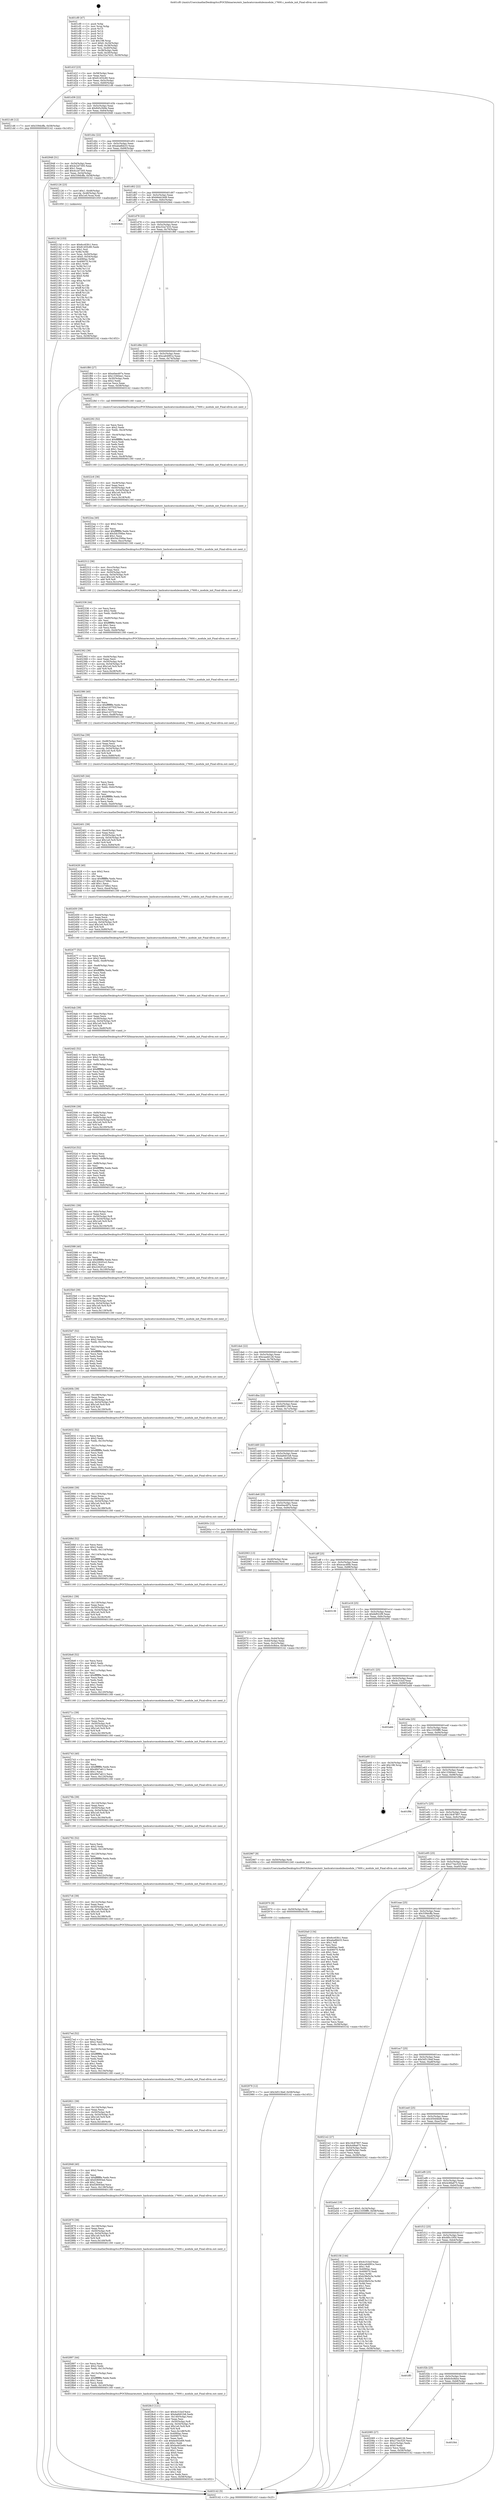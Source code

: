 digraph "0x401cf0" {
  label = "0x401cf0 (/mnt/c/Users/mathe/Desktop/tcc/POCII/binaries/extr_hashcatsrcmodulesmodule_17600.c_module_init_Final-ollvm.out::main(0))"
  labelloc = "t"
  node[shape=record]

  Entry [label="",width=0.3,height=0.3,shape=circle,fillcolor=black,style=filled]
  "0x401d1f" [label="{
     0x401d1f [23]\l
     | [instrs]\l
     &nbsp;&nbsp;0x401d1f \<+3\>: mov -0x58(%rbp),%eax\l
     &nbsp;&nbsp;0x401d22 \<+2\>: mov %eax,%ecx\l
     &nbsp;&nbsp;0x401d24 \<+6\>: sub $0x81455c80,%ecx\l
     &nbsp;&nbsp;0x401d2a \<+3\>: mov %eax,-0x5c(%rbp)\l
     &nbsp;&nbsp;0x401d2d \<+3\>: mov %ecx,-0x60(%rbp)\l
     &nbsp;&nbsp;0x401d30 \<+6\>: je 00000000004021d6 \<main+0x4e6\>\l
  }"]
  "0x4021d6" [label="{
     0x4021d6 [12]\l
     | [instrs]\l
     &nbsp;&nbsp;0x4021d6 \<+7\>: movl $0x339dcffa,-0x58(%rbp)\l
     &nbsp;&nbsp;0x4021dd \<+5\>: jmp 0000000000403142 \<main+0x1452\>\l
  }"]
  "0x401d36" [label="{
     0x401d36 [22]\l
     | [instrs]\l
     &nbsp;&nbsp;0x401d36 \<+5\>: jmp 0000000000401d3b \<main+0x4b\>\l
     &nbsp;&nbsp;0x401d3b \<+3\>: mov -0x5c(%rbp),%eax\l
     &nbsp;&nbsp;0x401d3e \<+5\>: sub $0x845c5b9e,%eax\l
     &nbsp;&nbsp;0x401d43 \<+3\>: mov %eax,-0x64(%rbp)\l
     &nbsp;&nbsp;0x401d46 \<+6\>: je 0000000000402948 \<main+0xc58\>\l
  }"]
  Exit [label="",width=0.3,height=0.3,shape=circle,fillcolor=black,style=filled,peripheries=2]
  "0x402948" [label="{
     0x402948 [31]\l
     | [instrs]\l
     &nbsp;&nbsp;0x402948 \<+3\>: mov -0x54(%rbp),%eax\l
     &nbsp;&nbsp;0x40294b \<+5\>: sub $0x4c2d7305,%eax\l
     &nbsp;&nbsp;0x402950 \<+3\>: add $0x1,%eax\l
     &nbsp;&nbsp;0x402953 \<+5\>: add $0x4c2d7305,%eax\l
     &nbsp;&nbsp;0x402958 \<+3\>: mov %eax,-0x54(%rbp)\l
     &nbsp;&nbsp;0x40295b \<+7\>: movl $0x339dcffa,-0x58(%rbp)\l
     &nbsp;&nbsp;0x402962 \<+5\>: jmp 0000000000403142 \<main+0x1452\>\l
  }"]
  "0x401d4c" [label="{
     0x401d4c [22]\l
     | [instrs]\l
     &nbsp;&nbsp;0x401d4c \<+5\>: jmp 0000000000401d51 \<main+0x61\>\l
     &nbsp;&nbsp;0x401d51 \<+3\>: mov -0x5c(%rbp),%eax\l
     &nbsp;&nbsp;0x401d54 \<+5\>: sub $0xaba8bb33,%eax\l
     &nbsp;&nbsp;0x401d59 \<+3\>: mov %eax,-0x68(%rbp)\l
     &nbsp;&nbsp;0x401d5c \<+6\>: je 0000000000402126 \<main+0x436\>\l
  }"]
  "0x402979" [label="{
     0x402979 [12]\l
     | [instrs]\l
     &nbsp;&nbsp;0x402979 \<+7\>: movl $0x3d513bef,-0x58(%rbp)\l
     &nbsp;&nbsp;0x402980 \<+5\>: jmp 0000000000403142 \<main+0x1452\>\l
  }"]
  "0x402126" [label="{
     0x402126 [23]\l
     | [instrs]\l
     &nbsp;&nbsp;0x402126 \<+7\>: movl $0x1,-0x48(%rbp)\l
     &nbsp;&nbsp;0x40212d \<+4\>: movslq -0x48(%rbp),%rax\l
     &nbsp;&nbsp;0x402131 \<+7\>: imul $0x1e0,%rax,%rdi\l
     &nbsp;&nbsp;0x402138 \<+5\>: call 0000000000401050 \<malloc@plt\>\l
     | [calls]\l
     &nbsp;&nbsp;0x401050 \{1\} (unknown)\l
  }"]
  "0x401d62" [label="{
     0x401d62 [22]\l
     | [instrs]\l
     &nbsp;&nbsp;0x401d62 \<+5\>: jmp 0000000000401d67 \<main+0x77\>\l
     &nbsp;&nbsp;0x401d67 \<+3\>: mov -0x5c(%rbp),%eax\l
     &nbsp;&nbsp;0x401d6a \<+5\>: sub $0xb6eb24d9,%eax\l
     &nbsp;&nbsp;0x401d6f \<+3\>: mov %eax,-0x6c(%rbp)\l
     &nbsp;&nbsp;0x401d72 \<+6\>: je 00000000004029e4 \<main+0xcf4\>\l
  }"]
  "0x402970" [label="{
     0x402970 [9]\l
     | [instrs]\l
     &nbsp;&nbsp;0x402970 \<+4\>: mov -0x50(%rbp),%rdi\l
     &nbsp;&nbsp;0x402974 \<+5\>: call 0000000000401030 \<free@plt\>\l
     | [calls]\l
     &nbsp;&nbsp;0x401030 \{1\} (unknown)\l
  }"]
  "0x4029e4" [label="{
     0x4029e4\l
  }", style=dashed]
  "0x401d78" [label="{
     0x401d78 [22]\l
     | [instrs]\l
     &nbsp;&nbsp;0x401d78 \<+5\>: jmp 0000000000401d7d \<main+0x8d\>\l
     &nbsp;&nbsp;0x401d7d \<+3\>: mov -0x5c(%rbp),%eax\l
     &nbsp;&nbsp;0x401d80 \<+5\>: sub $0xc52a7433,%eax\l
     &nbsp;&nbsp;0x401d85 \<+3\>: mov %eax,-0x70(%rbp)\l
     &nbsp;&nbsp;0x401d88 \<+6\>: je 0000000000401f80 \<main+0x290\>\l
  }"]
  "0x4028c3" [label="{
     0x4028c3 [121]\l
     | [instrs]\l
     &nbsp;&nbsp;0x4028c3 \<+5\>: mov $0x4c31bcf,%ecx\l
     &nbsp;&nbsp;0x4028c8 \<+5\>: mov $0xda8401b8,%edx\l
     &nbsp;&nbsp;0x4028cd \<+6\>: mov -0x140(%rbp),%esi\l
     &nbsp;&nbsp;0x4028d3 \<+3\>: imul %eax,%esi\l
     &nbsp;&nbsp;0x4028d6 \<+4\>: mov -0x50(%rbp),%r8\l
     &nbsp;&nbsp;0x4028da \<+4\>: movslq -0x54(%rbp),%r9\l
     &nbsp;&nbsp;0x4028de \<+7\>: imul $0x1e0,%r9,%r9\l
     &nbsp;&nbsp;0x4028e5 \<+3\>: add %r9,%r8\l
     &nbsp;&nbsp;0x4028e8 \<+7\>: mov %esi,0x1d8(%r8)\l
     &nbsp;&nbsp;0x4028ef \<+7\>: mov 0x4060ac,%eax\l
     &nbsp;&nbsp;0x4028f6 \<+7\>: mov 0x406070,%esi\l
     &nbsp;&nbsp;0x4028fd \<+2\>: mov %eax,%edi\l
     &nbsp;&nbsp;0x4028ff \<+6\>: sub $0xbe402e69,%edi\l
     &nbsp;&nbsp;0x402905 \<+3\>: sub $0x1,%edi\l
     &nbsp;&nbsp;0x402908 \<+6\>: add $0xbe402e69,%edi\l
     &nbsp;&nbsp;0x40290e \<+3\>: imul %edi,%eax\l
     &nbsp;&nbsp;0x402911 \<+3\>: and $0x1,%eax\l
     &nbsp;&nbsp;0x402914 \<+3\>: cmp $0x0,%eax\l
     &nbsp;&nbsp;0x402917 \<+4\>: sete %r10b\l
     &nbsp;&nbsp;0x40291b \<+3\>: cmp $0xa,%esi\l
     &nbsp;&nbsp;0x40291e \<+4\>: setl %r11b\l
     &nbsp;&nbsp;0x402922 \<+3\>: mov %r10b,%bl\l
     &nbsp;&nbsp;0x402925 \<+3\>: and %r11b,%bl\l
     &nbsp;&nbsp;0x402928 \<+3\>: xor %r11b,%r10b\l
     &nbsp;&nbsp;0x40292b \<+3\>: or %r10b,%bl\l
     &nbsp;&nbsp;0x40292e \<+3\>: test $0x1,%bl\l
     &nbsp;&nbsp;0x402931 \<+3\>: cmovne %edx,%ecx\l
     &nbsp;&nbsp;0x402934 \<+3\>: mov %ecx,-0x58(%rbp)\l
     &nbsp;&nbsp;0x402937 \<+5\>: jmp 0000000000403142 \<main+0x1452\>\l
  }"]
  "0x401f80" [label="{
     0x401f80 [27]\l
     | [instrs]\l
     &nbsp;&nbsp;0x401f80 \<+5\>: mov $0xe0ee497e,%eax\l
     &nbsp;&nbsp;0x401f85 \<+5\>: mov $0x13360ee1,%ecx\l
     &nbsp;&nbsp;0x401f8a \<+3\>: mov -0x30(%rbp),%edx\l
     &nbsp;&nbsp;0x401f8d \<+3\>: cmp $0x2,%edx\l
     &nbsp;&nbsp;0x401f90 \<+3\>: cmovne %ecx,%eax\l
     &nbsp;&nbsp;0x401f93 \<+3\>: mov %eax,-0x58(%rbp)\l
     &nbsp;&nbsp;0x401f96 \<+5\>: jmp 0000000000403142 \<main+0x1452\>\l
  }"]
  "0x401d8e" [label="{
     0x401d8e [22]\l
     | [instrs]\l
     &nbsp;&nbsp;0x401d8e \<+5\>: jmp 0000000000401d93 \<main+0xa3\>\l
     &nbsp;&nbsp;0x401d93 \<+3\>: mov -0x5c(%rbp),%eax\l
     &nbsp;&nbsp;0x401d96 \<+5\>: sub $0xca64991e,%eax\l
     &nbsp;&nbsp;0x401d9b \<+3\>: mov %eax,-0x74(%rbp)\l
     &nbsp;&nbsp;0x401d9e \<+6\>: je 000000000040228d \<main+0x59d\>\l
  }"]
  "0x403142" [label="{
     0x403142 [5]\l
     | [instrs]\l
     &nbsp;&nbsp;0x403142 \<+5\>: jmp 0000000000401d1f \<main+0x2f\>\l
  }"]
  "0x401cf0" [label="{
     0x401cf0 [47]\l
     | [instrs]\l
     &nbsp;&nbsp;0x401cf0 \<+1\>: push %rbp\l
     &nbsp;&nbsp;0x401cf1 \<+3\>: mov %rsp,%rbp\l
     &nbsp;&nbsp;0x401cf4 \<+2\>: push %r15\l
     &nbsp;&nbsp;0x401cf6 \<+2\>: push %r14\l
     &nbsp;&nbsp;0x401cf8 \<+2\>: push %r13\l
     &nbsp;&nbsp;0x401cfa \<+2\>: push %r12\l
     &nbsp;&nbsp;0x401cfc \<+1\>: push %rbx\l
     &nbsp;&nbsp;0x401cfd \<+7\>: sub $0x198,%rsp\l
     &nbsp;&nbsp;0x401d04 \<+7\>: movl $0x0,-0x34(%rbp)\l
     &nbsp;&nbsp;0x401d0b \<+3\>: mov %edi,-0x38(%rbp)\l
     &nbsp;&nbsp;0x401d0e \<+4\>: mov %rsi,-0x40(%rbp)\l
     &nbsp;&nbsp;0x401d12 \<+3\>: mov -0x38(%rbp),%edi\l
     &nbsp;&nbsp;0x401d15 \<+3\>: mov %edi,-0x30(%rbp)\l
     &nbsp;&nbsp;0x401d18 \<+7\>: movl $0xc52a7433,-0x58(%rbp)\l
  }"]
  "0x402897" [label="{
     0x402897 [44]\l
     | [instrs]\l
     &nbsp;&nbsp;0x402897 \<+2\>: xor %ecx,%ecx\l
     &nbsp;&nbsp;0x402899 \<+5\>: mov $0x2,%edx\l
     &nbsp;&nbsp;0x40289e \<+6\>: mov %edx,-0x13c(%rbp)\l
     &nbsp;&nbsp;0x4028a4 \<+1\>: cltd\l
     &nbsp;&nbsp;0x4028a5 \<+6\>: mov -0x13c(%rbp),%esi\l
     &nbsp;&nbsp;0x4028ab \<+2\>: idiv %esi\l
     &nbsp;&nbsp;0x4028ad \<+6\>: imul $0xfffffffe,%edx,%edx\l
     &nbsp;&nbsp;0x4028b3 \<+3\>: sub $0x1,%ecx\l
     &nbsp;&nbsp;0x4028b6 \<+2\>: sub %ecx,%edx\l
     &nbsp;&nbsp;0x4028b8 \<+6\>: mov %edx,-0x140(%rbp)\l
     &nbsp;&nbsp;0x4028be \<+5\>: call 0000000000401160 \<next_i\>\l
     | [calls]\l
     &nbsp;&nbsp;0x401160 \{1\} (/mnt/c/Users/mathe/Desktop/tcc/POCII/binaries/extr_hashcatsrcmodulesmodule_17600.c_module_init_Final-ollvm.out::next_i)\l
  }"]
  "0x40228d" [label="{
     0x40228d [5]\l
     | [instrs]\l
     &nbsp;&nbsp;0x40228d \<+5\>: call 0000000000401160 \<next_i\>\l
     | [calls]\l
     &nbsp;&nbsp;0x401160 \{1\} (/mnt/c/Users/mathe/Desktop/tcc/POCII/binaries/extr_hashcatsrcmodulesmodule_17600.c_module_init_Final-ollvm.out::next_i)\l
  }"]
  "0x401da4" [label="{
     0x401da4 [22]\l
     | [instrs]\l
     &nbsp;&nbsp;0x401da4 \<+5\>: jmp 0000000000401da9 \<main+0xb9\>\l
     &nbsp;&nbsp;0x401da9 \<+3\>: mov -0x5c(%rbp),%eax\l
     &nbsp;&nbsp;0x401dac \<+5\>: sub $0xcaadd126,%eax\l
     &nbsp;&nbsp;0x401db1 \<+3\>: mov %eax,-0x78(%rbp)\l
     &nbsp;&nbsp;0x401db4 \<+6\>: je 0000000000402985 \<main+0xc95\>\l
  }"]
  "0x402870" [label="{
     0x402870 [39]\l
     | [instrs]\l
     &nbsp;&nbsp;0x402870 \<+6\>: mov -0x138(%rbp),%ecx\l
     &nbsp;&nbsp;0x402876 \<+3\>: imul %eax,%ecx\l
     &nbsp;&nbsp;0x402879 \<+4\>: mov -0x50(%rbp),%r8\l
     &nbsp;&nbsp;0x40287d \<+4\>: movslq -0x54(%rbp),%r9\l
     &nbsp;&nbsp;0x402881 \<+7\>: imul $0x1e0,%r9,%r9\l
     &nbsp;&nbsp;0x402888 \<+3\>: add %r9,%r8\l
     &nbsp;&nbsp;0x40288b \<+7\>: mov %ecx,0x1d4(%r8)\l
     &nbsp;&nbsp;0x402892 \<+5\>: call 0000000000401160 \<next_i\>\l
     | [calls]\l
     &nbsp;&nbsp;0x401160 \{1\} (/mnt/c/Users/mathe/Desktop/tcc/POCII/binaries/extr_hashcatsrcmodulesmodule_17600.c_module_init_Final-ollvm.out::next_i)\l
  }"]
  "0x402985" [label="{
     0x402985\l
  }", style=dashed]
  "0x401dba" [label="{
     0x401dba [22]\l
     | [instrs]\l
     &nbsp;&nbsp;0x401dba \<+5\>: jmp 0000000000401dbf \<main+0xcf\>\l
     &nbsp;&nbsp;0x401dbf \<+3\>: mov -0x5c(%rbp),%eax\l
     &nbsp;&nbsp;0x401dc2 \<+5\>: sub $0xd8f01166,%eax\l
     &nbsp;&nbsp;0x401dc7 \<+3\>: mov %eax,-0x7c(%rbp)\l
     &nbsp;&nbsp;0x401dca \<+6\>: je 0000000000402a75 \<main+0xd85\>\l
  }"]
  "0x402848" [label="{
     0x402848 [40]\l
     | [instrs]\l
     &nbsp;&nbsp;0x402848 \<+5\>: mov $0x2,%ecx\l
     &nbsp;&nbsp;0x40284d \<+1\>: cltd\l
     &nbsp;&nbsp;0x40284e \<+2\>: idiv %ecx\l
     &nbsp;&nbsp;0x402850 \<+6\>: imul $0xfffffffe,%edx,%ecx\l
     &nbsp;&nbsp;0x402856 \<+6\>: add $0xf28093ed,%ecx\l
     &nbsp;&nbsp;0x40285c \<+3\>: add $0x1,%ecx\l
     &nbsp;&nbsp;0x40285f \<+6\>: sub $0xf28093ed,%ecx\l
     &nbsp;&nbsp;0x402865 \<+6\>: mov %ecx,-0x138(%rbp)\l
     &nbsp;&nbsp;0x40286b \<+5\>: call 0000000000401160 \<next_i\>\l
     | [calls]\l
     &nbsp;&nbsp;0x401160 \{1\} (/mnt/c/Users/mathe/Desktop/tcc/POCII/binaries/extr_hashcatsrcmodulesmodule_17600.c_module_init_Final-ollvm.out::next_i)\l
  }"]
  "0x402a75" [label="{
     0x402a75\l
  }", style=dashed]
  "0x401dd0" [label="{
     0x401dd0 [22]\l
     | [instrs]\l
     &nbsp;&nbsp;0x401dd0 \<+5\>: jmp 0000000000401dd5 \<main+0xe5\>\l
     &nbsp;&nbsp;0x401dd5 \<+3\>: mov -0x5c(%rbp),%eax\l
     &nbsp;&nbsp;0x401dd8 \<+5\>: sub $0xda8401b8,%eax\l
     &nbsp;&nbsp;0x401ddd \<+3\>: mov %eax,-0x80(%rbp)\l
     &nbsp;&nbsp;0x401de0 \<+6\>: je 000000000040293c \<main+0xc4c\>\l
  }"]
  "0x402821" [label="{
     0x402821 [39]\l
     | [instrs]\l
     &nbsp;&nbsp;0x402821 \<+6\>: mov -0x134(%rbp),%ecx\l
     &nbsp;&nbsp;0x402827 \<+3\>: imul %eax,%ecx\l
     &nbsp;&nbsp;0x40282a \<+4\>: mov -0x50(%rbp),%r8\l
     &nbsp;&nbsp;0x40282e \<+4\>: movslq -0x54(%rbp),%r9\l
     &nbsp;&nbsp;0x402832 \<+7\>: imul $0x1e0,%r9,%r9\l
     &nbsp;&nbsp;0x402839 \<+3\>: add %r9,%r8\l
     &nbsp;&nbsp;0x40283c \<+7\>: mov %ecx,0x1d0(%r8)\l
     &nbsp;&nbsp;0x402843 \<+5\>: call 0000000000401160 \<next_i\>\l
     | [calls]\l
     &nbsp;&nbsp;0x401160 \{1\} (/mnt/c/Users/mathe/Desktop/tcc/POCII/binaries/extr_hashcatsrcmodulesmodule_17600.c_module_init_Final-ollvm.out::next_i)\l
  }"]
  "0x40293c" [label="{
     0x40293c [12]\l
     | [instrs]\l
     &nbsp;&nbsp;0x40293c \<+7\>: movl $0x845c5b9e,-0x58(%rbp)\l
     &nbsp;&nbsp;0x402943 \<+5\>: jmp 0000000000403142 \<main+0x1452\>\l
  }"]
  "0x401de6" [label="{
     0x401de6 [25]\l
     | [instrs]\l
     &nbsp;&nbsp;0x401de6 \<+5\>: jmp 0000000000401deb \<main+0xfb\>\l
     &nbsp;&nbsp;0x401deb \<+3\>: mov -0x5c(%rbp),%eax\l
     &nbsp;&nbsp;0x401dee \<+5\>: sub $0xe0ee497e,%eax\l
     &nbsp;&nbsp;0x401df3 \<+6\>: mov %eax,-0x84(%rbp)\l
     &nbsp;&nbsp;0x401df9 \<+6\>: je 0000000000402063 \<main+0x373\>\l
  }"]
  "0x4027ed" [label="{
     0x4027ed [52]\l
     | [instrs]\l
     &nbsp;&nbsp;0x4027ed \<+2\>: xor %ecx,%ecx\l
     &nbsp;&nbsp;0x4027ef \<+5\>: mov $0x2,%edx\l
     &nbsp;&nbsp;0x4027f4 \<+6\>: mov %edx,-0x130(%rbp)\l
     &nbsp;&nbsp;0x4027fa \<+1\>: cltd\l
     &nbsp;&nbsp;0x4027fb \<+6\>: mov -0x130(%rbp),%esi\l
     &nbsp;&nbsp;0x402801 \<+2\>: idiv %esi\l
     &nbsp;&nbsp;0x402803 \<+6\>: imul $0xfffffffe,%edx,%edx\l
     &nbsp;&nbsp;0x402809 \<+2\>: mov %ecx,%edi\l
     &nbsp;&nbsp;0x40280b \<+2\>: sub %edx,%edi\l
     &nbsp;&nbsp;0x40280d \<+2\>: mov %ecx,%edx\l
     &nbsp;&nbsp;0x40280f \<+3\>: sub $0x1,%edx\l
     &nbsp;&nbsp;0x402812 \<+2\>: add %edx,%edi\l
     &nbsp;&nbsp;0x402814 \<+2\>: sub %edi,%ecx\l
     &nbsp;&nbsp;0x402816 \<+6\>: mov %ecx,-0x134(%rbp)\l
     &nbsp;&nbsp;0x40281c \<+5\>: call 0000000000401160 \<next_i\>\l
     | [calls]\l
     &nbsp;&nbsp;0x401160 \{1\} (/mnt/c/Users/mathe/Desktop/tcc/POCII/binaries/extr_hashcatsrcmodulesmodule_17600.c_module_init_Final-ollvm.out::next_i)\l
  }"]
  "0x402063" [label="{
     0x402063 [13]\l
     | [instrs]\l
     &nbsp;&nbsp;0x402063 \<+4\>: mov -0x40(%rbp),%rax\l
     &nbsp;&nbsp;0x402067 \<+4\>: mov 0x8(%rax),%rdi\l
     &nbsp;&nbsp;0x40206b \<+5\>: call 0000000000401060 \<atoi@plt\>\l
     | [calls]\l
     &nbsp;&nbsp;0x401060 \{1\} (unknown)\l
  }"]
  "0x401dff" [label="{
     0x401dff [25]\l
     | [instrs]\l
     &nbsp;&nbsp;0x401dff \<+5\>: jmp 0000000000401e04 \<main+0x114\>\l
     &nbsp;&nbsp;0x401e04 \<+3\>: mov -0x5c(%rbp),%eax\l
     &nbsp;&nbsp;0x401e07 \<+5\>: sub $0xecac4f0b,%eax\l
     &nbsp;&nbsp;0x401e0c \<+6\>: mov %eax,-0x88(%rbp)\l
     &nbsp;&nbsp;0x401e12 \<+6\>: je 0000000000403136 \<main+0x1446\>\l
  }"]
  "0x402070" [label="{
     0x402070 [21]\l
     | [instrs]\l
     &nbsp;&nbsp;0x402070 \<+3\>: mov %eax,-0x44(%rbp)\l
     &nbsp;&nbsp;0x402073 \<+3\>: mov -0x44(%rbp),%eax\l
     &nbsp;&nbsp;0x402076 \<+3\>: mov %eax,-0x2c(%rbp)\l
     &nbsp;&nbsp;0x402079 \<+7\>: movl $0x6c0c8dce,-0x58(%rbp)\l
     &nbsp;&nbsp;0x402080 \<+5\>: jmp 0000000000403142 \<main+0x1452\>\l
  }"]
  "0x4027c6" [label="{
     0x4027c6 [39]\l
     | [instrs]\l
     &nbsp;&nbsp;0x4027c6 \<+6\>: mov -0x12c(%rbp),%ecx\l
     &nbsp;&nbsp;0x4027cc \<+3\>: imul %eax,%ecx\l
     &nbsp;&nbsp;0x4027cf \<+4\>: mov -0x50(%rbp),%r8\l
     &nbsp;&nbsp;0x4027d3 \<+4\>: movslq -0x54(%rbp),%r9\l
     &nbsp;&nbsp;0x4027d7 \<+7\>: imul $0x1e0,%r9,%r9\l
     &nbsp;&nbsp;0x4027de \<+3\>: add %r9,%r8\l
     &nbsp;&nbsp;0x4027e1 \<+7\>: mov %ecx,0x198(%r8)\l
     &nbsp;&nbsp;0x4027e8 \<+5\>: call 0000000000401160 \<next_i\>\l
     | [calls]\l
     &nbsp;&nbsp;0x401160 \{1\} (/mnt/c/Users/mathe/Desktop/tcc/POCII/binaries/extr_hashcatsrcmodulesmodule_17600.c_module_init_Final-ollvm.out::next_i)\l
  }"]
  "0x403136" [label="{
     0x403136\l
  }", style=dashed]
  "0x401e18" [label="{
     0x401e18 [25]\l
     | [instrs]\l
     &nbsp;&nbsp;0x401e18 \<+5\>: jmp 0000000000401e1d \<main+0x12d\>\l
     &nbsp;&nbsp;0x401e1d \<+3\>: mov -0x5c(%rbp),%eax\l
     &nbsp;&nbsp;0x401e20 \<+5\>: sub $0xfef022f9,%eax\l
     &nbsp;&nbsp;0x401e25 \<+6\>: mov %eax,-0x8c(%rbp)\l
     &nbsp;&nbsp;0x401e2b \<+6\>: je 0000000000402991 \<main+0xca1\>\l
  }"]
  "0x402792" [label="{
     0x402792 [52]\l
     | [instrs]\l
     &nbsp;&nbsp;0x402792 \<+2\>: xor %ecx,%ecx\l
     &nbsp;&nbsp;0x402794 \<+5\>: mov $0x2,%edx\l
     &nbsp;&nbsp;0x402799 \<+6\>: mov %edx,-0x128(%rbp)\l
     &nbsp;&nbsp;0x40279f \<+1\>: cltd\l
     &nbsp;&nbsp;0x4027a0 \<+6\>: mov -0x128(%rbp),%esi\l
     &nbsp;&nbsp;0x4027a6 \<+2\>: idiv %esi\l
     &nbsp;&nbsp;0x4027a8 \<+6\>: imul $0xfffffffe,%edx,%edx\l
     &nbsp;&nbsp;0x4027ae \<+2\>: mov %ecx,%edi\l
     &nbsp;&nbsp;0x4027b0 \<+2\>: sub %edx,%edi\l
     &nbsp;&nbsp;0x4027b2 \<+2\>: mov %ecx,%edx\l
     &nbsp;&nbsp;0x4027b4 \<+3\>: sub $0x1,%edx\l
     &nbsp;&nbsp;0x4027b7 \<+2\>: add %edx,%edi\l
     &nbsp;&nbsp;0x4027b9 \<+2\>: sub %edi,%ecx\l
     &nbsp;&nbsp;0x4027bb \<+6\>: mov %ecx,-0x12c(%rbp)\l
     &nbsp;&nbsp;0x4027c1 \<+5\>: call 0000000000401160 \<next_i\>\l
     | [calls]\l
     &nbsp;&nbsp;0x401160 \{1\} (/mnt/c/Users/mathe/Desktop/tcc/POCII/binaries/extr_hashcatsrcmodulesmodule_17600.c_module_init_Final-ollvm.out::next_i)\l
  }"]
  "0x402991" [label="{
     0x402991\l
  }", style=dashed]
  "0x401e31" [label="{
     0x401e31 [25]\l
     | [instrs]\l
     &nbsp;&nbsp;0x401e31 \<+5\>: jmp 0000000000401e36 \<main+0x146\>\l
     &nbsp;&nbsp;0x401e36 \<+3\>: mov -0x5c(%rbp),%eax\l
     &nbsp;&nbsp;0x401e39 \<+5\>: sub $0x4c31bcf,%eax\l
     &nbsp;&nbsp;0x401e3e \<+6\>: mov %eax,-0x90(%rbp)\l
     &nbsp;&nbsp;0x401e44 \<+6\>: je 0000000000402abb \<main+0xdcb\>\l
  }"]
  "0x40276b" [label="{
     0x40276b [39]\l
     | [instrs]\l
     &nbsp;&nbsp;0x40276b \<+6\>: mov -0x124(%rbp),%ecx\l
     &nbsp;&nbsp;0x402771 \<+3\>: imul %eax,%ecx\l
     &nbsp;&nbsp;0x402774 \<+4\>: mov -0x50(%rbp),%r8\l
     &nbsp;&nbsp;0x402778 \<+4\>: movslq -0x54(%rbp),%r9\l
     &nbsp;&nbsp;0x40277c \<+7\>: imul $0x1e0,%r9,%r9\l
     &nbsp;&nbsp;0x402783 \<+3\>: add %r9,%r8\l
     &nbsp;&nbsp;0x402786 \<+7\>: mov %ecx,0x194(%r8)\l
     &nbsp;&nbsp;0x40278d \<+5\>: call 0000000000401160 \<next_i\>\l
     | [calls]\l
     &nbsp;&nbsp;0x401160 \{1\} (/mnt/c/Users/mathe/Desktop/tcc/POCII/binaries/extr_hashcatsrcmodulesmodule_17600.c_module_init_Final-ollvm.out::next_i)\l
  }"]
  "0x402abb" [label="{
     0x402abb\l
  }", style=dashed]
  "0x401e4a" [label="{
     0x401e4a [25]\l
     | [instrs]\l
     &nbsp;&nbsp;0x401e4a \<+5\>: jmp 0000000000401e4f \<main+0x15f\>\l
     &nbsp;&nbsp;0x401e4f \<+3\>: mov -0x5c(%rbp),%eax\l
     &nbsp;&nbsp;0x401e52 \<+5\>: sub $0x13359ff0,%eax\l
     &nbsp;&nbsp;0x401e57 \<+6\>: mov %eax,-0x94(%rbp)\l
     &nbsp;&nbsp;0x401e5d \<+6\>: je 0000000000402a60 \<main+0xd70\>\l
  }"]
  "0x402743" [label="{
     0x402743 [40]\l
     | [instrs]\l
     &nbsp;&nbsp;0x402743 \<+5\>: mov $0x2,%ecx\l
     &nbsp;&nbsp;0x402748 \<+1\>: cltd\l
     &nbsp;&nbsp;0x402749 \<+2\>: idiv %ecx\l
     &nbsp;&nbsp;0x40274b \<+6\>: imul $0xfffffffe,%edx,%ecx\l
     &nbsp;&nbsp;0x402751 \<+6\>: sub $0x4847a612,%ecx\l
     &nbsp;&nbsp;0x402757 \<+3\>: add $0x1,%ecx\l
     &nbsp;&nbsp;0x40275a \<+6\>: add $0x4847a612,%ecx\l
     &nbsp;&nbsp;0x402760 \<+6\>: mov %ecx,-0x124(%rbp)\l
     &nbsp;&nbsp;0x402766 \<+5\>: call 0000000000401160 \<next_i\>\l
     | [calls]\l
     &nbsp;&nbsp;0x401160 \{1\} (/mnt/c/Users/mathe/Desktop/tcc/POCII/binaries/extr_hashcatsrcmodulesmodule_17600.c_module_init_Final-ollvm.out::next_i)\l
  }"]
  "0x402a60" [label="{
     0x402a60 [21]\l
     | [instrs]\l
     &nbsp;&nbsp;0x402a60 \<+3\>: mov -0x34(%rbp),%eax\l
     &nbsp;&nbsp;0x402a63 \<+7\>: add $0x198,%rsp\l
     &nbsp;&nbsp;0x402a6a \<+1\>: pop %rbx\l
     &nbsp;&nbsp;0x402a6b \<+2\>: pop %r12\l
     &nbsp;&nbsp;0x402a6d \<+2\>: pop %r13\l
     &nbsp;&nbsp;0x402a6f \<+2\>: pop %r14\l
     &nbsp;&nbsp;0x402a71 \<+2\>: pop %r15\l
     &nbsp;&nbsp;0x402a73 \<+1\>: pop %rbp\l
     &nbsp;&nbsp;0x402a74 \<+1\>: ret\l
  }"]
  "0x401e63" [label="{
     0x401e63 [25]\l
     | [instrs]\l
     &nbsp;&nbsp;0x401e63 \<+5\>: jmp 0000000000401e68 \<main+0x178\>\l
     &nbsp;&nbsp;0x401e68 \<+3\>: mov -0x5c(%rbp),%eax\l
     &nbsp;&nbsp;0x401e6b \<+5\>: sub $0x13360ee1,%eax\l
     &nbsp;&nbsp;0x401e70 \<+6\>: mov %eax,-0x98(%rbp)\l
     &nbsp;&nbsp;0x401e76 \<+6\>: je 0000000000401f9b \<main+0x2ab\>\l
  }"]
  "0x40271c" [label="{
     0x40271c [39]\l
     | [instrs]\l
     &nbsp;&nbsp;0x40271c \<+6\>: mov -0x120(%rbp),%ecx\l
     &nbsp;&nbsp;0x402722 \<+3\>: imul %eax,%ecx\l
     &nbsp;&nbsp;0x402725 \<+4\>: mov -0x50(%rbp),%r8\l
     &nbsp;&nbsp;0x402729 \<+4\>: movslq -0x54(%rbp),%r9\l
     &nbsp;&nbsp;0x40272d \<+7\>: imul $0x1e0,%r9,%r9\l
     &nbsp;&nbsp;0x402734 \<+3\>: add %r9,%r8\l
     &nbsp;&nbsp;0x402737 \<+7\>: mov %ecx,0x190(%r8)\l
     &nbsp;&nbsp;0x40273e \<+5\>: call 0000000000401160 \<next_i\>\l
     | [calls]\l
     &nbsp;&nbsp;0x401160 \{1\} (/mnt/c/Users/mathe/Desktop/tcc/POCII/binaries/extr_hashcatsrcmodulesmodule_17600.c_module_init_Final-ollvm.out::next_i)\l
  }"]
  "0x401f9b" [label="{
     0x401f9b\l
  }", style=dashed]
  "0x401e7c" [label="{
     0x401e7c [25]\l
     | [instrs]\l
     &nbsp;&nbsp;0x401e7c \<+5\>: jmp 0000000000401e81 \<main+0x191\>\l
     &nbsp;&nbsp;0x401e81 \<+3\>: mov -0x5c(%rbp),%eax\l
     &nbsp;&nbsp;0x401e84 \<+5\>: sub $0x18c87807,%eax\l
     &nbsp;&nbsp;0x401e89 \<+6\>: mov %eax,-0x9c(%rbp)\l
     &nbsp;&nbsp;0x401e8f \<+6\>: je 0000000000402967 \<main+0xc77\>\l
  }"]
  "0x4026e8" [label="{
     0x4026e8 [52]\l
     | [instrs]\l
     &nbsp;&nbsp;0x4026e8 \<+2\>: xor %ecx,%ecx\l
     &nbsp;&nbsp;0x4026ea \<+5\>: mov $0x2,%edx\l
     &nbsp;&nbsp;0x4026ef \<+6\>: mov %edx,-0x11c(%rbp)\l
     &nbsp;&nbsp;0x4026f5 \<+1\>: cltd\l
     &nbsp;&nbsp;0x4026f6 \<+6\>: mov -0x11c(%rbp),%esi\l
     &nbsp;&nbsp;0x4026fc \<+2\>: idiv %esi\l
     &nbsp;&nbsp;0x4026fe \<+6\>: imul $0xfffffffe,%edx,%edx\l
     &nbsp;&nbsp;0x402704 \<+2\>: mov %ecx,%edi\l
     &nbsp;&nbsp;0x402706 \<+2\>: sub %edx,%edi\l
     &nbsp;&nbsp;0x402708 \<+2\>: mov %ecx,%edx\l
     &nbsp;&nbsp;0x40270a \<+3\>: sub $0x1,%edx\l
     &nbsp;&nbsp;0x40270d \<+2\>: add %edx,%edi\l
     &nbsp;&nbsp;0x40270f \<+2\>: sub %edi,%ecx\l
     &nbsp;&nbsp;0x402711 \<+6\>: mov %ecx,-0x120(%rbp)\l
     &nbsp;&nbsp;0x402717 \<+5\>: call 0000000000401160 \<next_i\>\l
     | [calls]\l
     &nbsp;&nbsp;0x401160 \{1\} (/mnt/c/Users/mathe/Desktop/tcc/POCII/binaries/extr_hashcatsrcmodulesmodule_17600.c_module_init_Final-ollvm.out::next_i)\l
  }"]
  "0x402967" [label="{
     0x402967 [9]\l
     | [instrs]\l
     &nbsp;&nbsp;0x402967 \<+4\>: mov -0x50(%rbp),%rdi\l
     &nbsp;&nbsp;0x40296b \<+5\>: call 0000000000401240 \<module_init\>\l
     | [calls]\l
     &nbsp;&nbsp;0x401240 \{1\} (/mnt/c/Users/mathe/Desktop/tcc/POCII/binaries/extr_hashcatsrcmodulesmodule_17600.c_module_init_Final-ollvm.out::module_init)\l
  }"]
  "0x401e95" [label="{
     0x401e95 [25]\l
     | [instrs]\l
     &nbsp;&nbsp;0x401e95 \<+5\>: jmp 0000000000401e9a \<main+0x1aa\>\l
     &nbsp;&nbsp;0x401e9a \<+3\>: mov -0x5c(%rbp),%eax\l
     &nbsp;&nbsp;0x401e9d \<+5\>: sub $0x273ec520,%eax\l
     &nbsp;&nbsp;0x401ea2 \<+6\>: mov %eax,-0xa0(%rbp)\l
     &nbsp;&nbsp;0x401ea8 \<+6\>: je 00000000004020a0 \<main+0x3b0\>\l
  }"]
  "0x4026c1" [label="{
     0x4026c1 [39]\l
     | [instrs]\l
     &nbsp;&nbsp;0x4026c1 \<+6\>: mov -0x118(%rbp),%ecx\l
     &nbsp;&nbsp;0x4026c7 \<+3\>: imul %eax,%ecx\l
     &nbsp;&nbsp;0x4026ca \<+4\>: mov -0x50(%rbp),%r8\l
     &nbsp;&nbsp;0x4026ce \<+4\>: movslq -0x54(%rbp),%r9\l
     &nbsp;&nbsp;0x4026d2 \<+7\>: imul $0x1e0,%r9,%r9\l
     &nbsp;&nbsp;0x4026d9 \<+3\>: add %r9,%r8\l
     &nbsp;&nbsp;0x4026dc \<+7\>: mov %ecx,0x18c(%r8)\l
     &nbsp;&nbsp;0x4026e3 \<+5\>: call 0000000000401160 \<next_i\>\l
     | [calls]\l
     &nbsp;&nbsp;0x401160 \{1\} (/mnt/c/Users/mathe/Desktop/tcc/POCII/binaries/extr_hashcatsrcmodulesmodule_17600.c_module_init_Final-ollvm.out::next_i)\l
  }"]
  "0x4020a0" [label="{
     0x4020a0 [134]\l
     | [instrs]\l
     &nbsp;&nbsp;0x4020a0 \<+5\>: mov $0x6cc63fc1,%eax\l
     &nbsp;&nbsp;0x4020a5 \<+5\>: mov $0xaba8bb33,%ecx\l
     &nbsp;&nbsp;0x4020aa \<+2\>: mov $0x1,%dl\l
     &nbsp;&nbsp;0x4020ac \<+2\>: xor %esi,%esi\l
     &nbsp;&nbsp;0x4020ae \<+7\>: mov 0x4060ac,%edi\l
     &nbsp;&nbsp;0x4020b5 \<+8\>: mov 0x406070,%r8d\l
     &nbsp;&nbsp;0x4020bd \<+3\>: sub $0x1,%esi\l
     &nbsp;&nbsp;0x4020c0 \<+3\>: mov %edi,%r9d\l
     &nbsp;&nbsp;0x4020c3 \<+3\>: add %esi,%r9d\l
     &nbsp;&nbsp;0x4020c6 \<+4\>: imul %r9d,%edi\l
     &nbsp;&nbsp;0x4020ca \<+3\>: and $0x1,%edi\l
     &nbsp;&nbsp;0x4020cd \<+3\>: cmp $0x0,%edi\l
     &nbsp;&nbsp;0x4020d0 \<+4\>: sete %r10b\l
     &nbsp;&nbsp;0x4020d4 \<+4\>: cmp $0xa,%r8d\l
     &nbsp;&nbsp;0x4020d8 \<+4\>: setl %r11b\l
     &nbsp;&nbsp;0x4020dc \<+3\>: mov %r10b,%bl\l
     &nbsp;&nbsp;0x4020df \<+3\>: xor $0xff,%bl\l
     &nbsp;&nbsp;0x4020e2 \<+3\>: mov %r11b,%r14b\l
     &nbsp;&nbsp;0x4020e5 \<+4\>: xor $0xff,%r14b\l
     &nbsp;&nbsp;0x4020e9 \<+3\>: xor $0x1,%dl\l
     &nbsp;&nbsp;0x4020ec \<+3\>: mov %bl,%r15b\l
     &nbsp;&nbsp;0x4020ef \<+4\>: and $0xff,%r15b\l
     &nbsp;&nbsp;0x4020f3 \<+3\>: and %dl,%r10b\l
     &nbsp;&nbsp;0x4020f6 \<+3\>: mov %r14b,%r12b\l
     &nbsp;&nbsp;0x4020f9 \<+4\>: and $0xff,%r12b\l
     &nbsp;&nbsp;0x4020fd \<+3\>: and %dl,%r11b\l
     &nbsp;&nbsp;0x402100 \<+3\>: or %r10b,%r15b\l
     &nbsp;&nbsp;0x402103 \<+3\>: or %r11b,%r12b\l
     &nbsp;&nbsp;0x402106 \<+3\>: xor %r12b,%r15b\l
     &nbsp;&nbsp;0x402109 \<+3\>: or %r14b,%bl\l
     &nbsp;&nbsp;0x40210c \<+3\>: xor $0xff,%bl\l
     &nbsp;&nbsp;0x40210f \<+3\>: or $0x1,%dl\l
     &nbsp;&nbsp;0x402112 \<+2\>: and %dl,%bl\l
     &nbsp;&nbsp;0x402114 \<+3\>: or %bl,%r15b\l
     &nbsp;&nbsp;0x402117 \<+4\>: test $0x1,%r15b\l
     &nbsp;&nbsp;0x40211b \<+3\>: cmovne %ecx,%eax\l
     &nbsp;&nbsp;0x40211e \<+3\>: mov %eax,-0x58(%rbp)\l
     &nbsp;&nbsp;0x402121 \<+5\>: jmp 0000000000403142 \<main+0x1452\>\l
  }"]
  "0x401eae" [label="{
     0x401eae [25]\l
     | [instrs]\l
     &nbsp;&nbsp;0x401eae \<+5\>: jmp 0000000000401eb3 \<main+0x1c3\>\l
     &nbsp;&nbsp;0x401eb3 \<+3\>: mov -0x5c(%rbp),%eax\l
     &nbsp;&nbsp;0x401eb6 \<+5\>: sub $0x339dcffa,%eax\l
     &nbsp;&nbsp;0x401ebb \<+6\>: mov %eax,-0xa4(%rbp)\l
     &nbsp;&nbsp;0x401ec1 \<+6\>: je 00000000004021e2 \<main+0x4f2\>\l
  }"]
  "0x40268d" [label="{
     0x40268d [52]\l
     | [instrs]\l
     &nbsp;&nbsp;0x40268d \<+2\>: xor %ecx,%ecx\l
     &nbsp;&nbsp;0x40268f \<+5\>: mov $0x2,%edx\l
     &nbsp;&nbsp;0x402694 \<+6\>: mov %edx,-0x114(%rbp)\l
     &nbsp;&nbsp;0x40269a \<+1\>: cltd\l
     &nbsp;&nbsp;0x40269b \<+6\>: mov -0x114(%rbp),%esi\l
     &nbsp;&nbsp;0x4026a1 \<+2\>: idiv %esi\l
     &nbsp;&nbsp;0x4026a3 \<+6\>: imul $0xfffffffe,%edx,%edx\l
     &nbsp;&nbsp;0x4026a9 \<+2\>: mov %ecx,%edi\l
     &nbsp;&nbsp;0x4026ab \<+2\>: sub %edx,%edi\l
     &nbsp;&nbsp;0x4026ad \<+2\>: mov %ecx,%edx\l
     &nbsp;&nbsp;0x4026af \<+3\>: sub $0x1,%edx\l
     &nbsp;&nbsp;0x4026b2 \<+2\>: add %edx,%edi\l
     &nbsp;&nbsp;0x4026b4 \<+2\>: sub %edi,%ecx\l
     &nbsp;&nbsp;0x4026b6 \<+6\>: mov %ecx,-0x118(%rbp)\l
     &nbsp;&nbsp;0x4026bc \<+5\>: call 0000000000401160 \<next_i\>\l
     | [calls]\l
     &nbsp;&nbsp;0x401160 \{1\} (/mnt/c/Users/mathe/Desktop/tcc/POCII/binaries/extr_hashcatsrcmodulesmodule_17600.c_module_init_Final-ollvm.out::next_i)\l
  }"]
  "0x4021e2" [label="{
     0x4021e2 [27]\l
     | [instrs]\l
     &nbsp;&nbsp;0x4021e2 \<+5\>: mov $0x18c87807,%eax\l
     &nbsp;&nbsp;0x4021e7 \<+5\>: mov $0x4c68a675,%ecx\l
     &nbsp;&nbsp;0x4021ec \<+3\>: mov -0x54(%rbp),%edx\l
     &nbsp;&nbsp;0x4021ef \<+3\>: cmp -0x48(%rbp),%edx\l
     &nbsp;&nbsp;0x4021f2 \<+3\>: cmovl %ecx,%eax\l
     &nbsp;&nbsp;0x4021f5 \<+3\>: mov %eax,-0x58(%rbp)\l
     &nbsp;&nbsp;0x4021f8 \<+5\>: jmp 0000000000403142 \<main+0x1452\>\l
  }"]
  "0x401ec7" [label="{
     0x401ec7 [25]\l
     | [instrs]\l
     &nbsp;&nbsp;0x401ec7 \<+5\>: jmp 0000000000401ecc \<main+0x1dc\>\l
     &nbsp;&nbsp;0x401ecc \<+3\>: mov -0x5c(%rbp),%eax\l
     &nbsp;&nbsp;0x401ecf \<+5\>: sub $0x3d513bef,%eax\l
     &nbsp;&nbsp;0x401ed4 \<+6\>: mov %eax,-0xa8(%rbp)\l
     &nbsp;&nbsp;0x401eda \<+6\>: je 0000000000402a4d \<main+0xd5d\>\l
  }"]
  "0x402666" [label="{
     0x402666 [39]\l
     | [instrs]\l
     &nbsp;&nbsp;0x402666 \<+6\>: mov -0x110(%rbp),%ecx\l
     &nbsp;&nbsp;0x40266c \<+3\>: imul %eax,%ecx\l
     &nbsp;&nbsp;0x40266f \<+4\>: mov -0x50(%rbp),%r8\l
     &nbsp;&nbsp;0x402673 \<+4\>: movslq -0x54(%rbp),%r9\l
     &nbsp;&nbsp;0x402677 \<+7\>: imul $0x1e0,%r9,%r9\l
     &nbsp;&nbsp;0x40267e \<+3\>: add %r9,%r8\l
     &nbsp;&nbsp;0x402681 \<+7\>: mov %ecx,0x188(%r8)\l
     &nbsp;&nbsp;0x402688 \<+5\>: call 0000000000401160 \<next_i\>\l
     | [calls]\l
     &nbsp;&nbsp;0x401160 \{1\} (/mnt/c/Users/mathe/Desktop/tcc/POCII/binaries/extr_hashcatsrcmodulesmodule_17600.c_module_init_Final-ollvm.out::next_i)\l
  }"]
  "0x402a4d" [label="{
     0x402a4d [19]\l
     | [instrs]\l
     &nbsp;&nbsp;0x402a4d \<+7\>: movl $0x0,-0x34(%rbp)\l
     &nbsp;&nbsp;0x402a54 \<+7\>: movl $0x13359ff0,-0x58(%rbp)\l
     &nbsp;&nbsp;0x402a5b \<+5\>: jmp 0000000000403142 \<main+0x1452\>\l
  }"]
  "0x401ee0" [label="{
     0x401ee0 [25]\l
     | [instrs]\l
     &nbsp;&nbsp;0x401ee0 \<+5\>: jmp 0000000000401ee5 \<main+0x1f5\>\l
     &nbsp;&nbsp;0x401ee5 \<+3\>: mov -0x5c(%rbp),%eax\l
     &nbsp;&nbsp;0x401ee8 \<+5\>: sub $0x450d4bd6,%eax\l
     &nbsp;&nbsp;0x401eed \<+6\>: mov %eax,-0xac(%rbp)\l
     &nbsp;&nbsp;0x401ef3 \<+6\>: je 0000000000402a41 \<main+0xd51\>\l
  }"]
  "0x402632" [label="{
     0x402632 [52]\l
     | [instrs]\l
     &nbsp;&nbsp;0x402632 \<+2\>: xor %ecx,%ecx\l
     &nbsp;&nbsp;0x402634 \<+5\>: mov $0x2,%edx\l
     &nbsp;&nbsp;0x402639 \<+6\>: mov %edx,-0x10c(%rbp)\l
     &nbsp;&nbsp;0x40263f \<+1\>: cltd\l
     &nbsp;&nbsp;0x402640 \<+6\>: mov -0x10c(%rbp),%esi\l
     &nbsp;&nbsp;0x402646 \<+2\>: idiv %esi\l
     &nbsp;&nbsp;0x402648 \<+6\>: imul $0xfffffffe,%edx,%edx\l
     &nbsp;&nbsp;0x40264e \<+2\>: mov %ecx,%edi\l
     &nbsp;&nbsp;0x402650 \<+2\>: sub %edx,%edi\l
     &nbsp;&nbsp;0x402652 \<+2\>: mov %ecx,%edx\l
     &nbsp;&nbsp;0x402654 \<+3\>: sub $0x1,%edx\l
     &nbsp;&nbsp;0x402657 \<+2\>: add %edx,%edi\l
     &nbsp;&nbsp;0x402659 \<+2\>: sub %edi,%ecx\l
     &nbsp;&nbsp;0x40265b \<+6\>: mov %ecx,-0x110(%rbp)\l
     &nbsp;&nbsp;0x402661 \<+5\>: call 0000000000401160 \<next_i\>\l
     | [calls]\l
     &nbsp;&nbsp;0x401160 \{1\} (/mnt/c/Users/mathe/Desktop/tcc/POCII/binaries/extr_hashcatsrcmodulesmodule_17600.c_module_init_Final-ollvm.out::next_i)\l
  }"]
  "0x402a41" [label="{
     0x402a41\l
  }", style=dashed]
  "0x401ef9" [label="{
     0x401ef9 [25]\l
     | [instrs]\l
     &nbsp;&nbsp;0x401ef9 \<+5\>: jmp 0000000000401efe \<main+0x20e\>\l
     &nbsp;&nbsp;0x401efe \<+3\>: mov -0x5c(%rbp),%eax\l
     &nbsp;&nbsp;0x401f01 \<+5\>: sub $0x4c68a675,%eax\l
     &nbsp;&nbsp;0x401f06 \<+6\>: mov %eax,-0xb0(%rbp)\l
     &nbsp;&nbsp;0x401f0c \<+6\>: je 00000000004021fd \<main+0x50d\>\l
  }"]
  "0x40260b" [label="{
     0x40260b [39]\l
     | [instrs]\l
     &nbsp;&nbsp;0x40260b \<+6\>: mov -0x108(%rbp),%ecx\l
     &nbsp;&nbsp;0x402611 \<+3\>: imul %eax,%ecx\l
     &nbsp;&nbsp;0x402614 \<+4\>: mov -0x50(%rbp),%r8\l
     &nbsp;&nbsp;0x402618 \<+4\>: movslq -0x54(%rbp),%r9\l
     &nbsp;&nbsp;0x40261c \<+7\>: imul $0x1e0,%r9,%r9\l
     &nbsp;&nbsp;0x402623 \<+3\>: add %r9,%r8\l
     &nbsp;&nbsp;0x402626 \<+7\>: mov %ecx,0x130(%r8)\l
     &nbsp;&nbsp;0x40262d \<+5\>: call 0000000000401160 \<next_i\>\l
     | [calls]\l
     &nbsp;&nbsp;0x401160 \{1\} (/mnt/c/Users/mathe/Desktop/tcc/POCII/binaries/extr_hashcatsrcmodulesmodule_17600.c_module_init_Final-ollvm.out::next_i)\l
  }"]
  "0x4021fd" [label="{
     0x4021fd [144]\l
     | [instrs]\l
     &nbsp;&nbsp;0x4021fd \<+5\>: mov $0x4c31bcf,%eax\l
     &nbsp;&nbsp;0x402202 \<+5\>: mov $0xca64991e,%ecx\l
     &nbsp;&nbsp;0x402207 \<+2\>: mov $0x1,%dl\l
     &nbsp;&nbsp;0x402209 \<+7\>: mov 0x4060ac,%esi\l
     &nbsp;&nbsp;0x402210 \<+7\>: mov 0x406070,%edi\l
     &nbsp;&nbsp;0x402217 \<+3\>: mov %esi,%r8d\l
     &nbsp;&nbsp;0x40221a \<+7\>: sub $0xb38e5c5e,%r8d\l
     &nbsp;&nbsp;0x402221 \<+4\>: sub $0x1,%r8d\l
     &nbsp;&nbsp;0x402225 \<+7\>: add $0xb38e5c5e,%r8d\l
     &nbsp;&nbsp;0x40222c \<+4\>: imul %r8d,%esi\l
     &nbsp;&nbsp;0x402230 \<+3\>: and $0x1,%esi\l
     &nbsp;&nbsp;0x402233 \<+3\>: cmp $0x0,%esi\l
     &nbsp;&nbsp;0x402236 \<+4\>: sete %r9b\l
     &nbsp;&nbsp;0x40223a \<+3\>: cmp $0xa,%edi\l
     &nbsp;&nbsp;0x40223d \<+4\>: setl %r10b\l
     &nbsp;&nbsp;0x402241 \<+3\>: mov %r9b,%r11b\l
     &nbsp;&nbsp;0x402244 \<+4\>: xor $0xff,%r11b\l
     &nbsp;&nbsp;0x402248 \<+3\>: mov %r10b,%bl\l
     &nbsp;&nbsp;0x40224b \<+3\>: xor $0xff,%bl\l
     &nbsp;&nbsp;0x40224e \<+3\>: xor $0x0,%dl\l
     &nbsp;&nbsp;0x402251 \<+3\>: mov %r11b,%r14b\l
     &nbsp;&nbsp;0x402254 \<+4\>: and $0x0,%r14b\l
     &nbsp;&nbsp;0x402258 \<+3\>: and %dl,%r9b\l
     &nbsp;&nbsp;0x40225b \<+3\>: mov %bl,%r15b\l
     &nbsp;&nbsp;0x40225e \<+4\>: and $0x0,%r15b\l
     &nbsp;&nbsp;0x402262 \<+3\>: and %dl,%r10b\l
     &nbsp;&nbsp;0x402265 \<+3\>: or %r9b,%r14b\l
     &nbsp;&nbsp;0x402268 \<+3\>: or %r10b,%r15b\l
     &nbsp;&nbsp;0x40226b \<+3\>: xor %r15b,%r14b\l
     &nbsp;&nbsp;0x40226e \<+3\>: or %bl,%r11b\l
     &nbsp;&nbsp;0x402271 \<+4\>: xor $0xff,%r11b\l
     &nbsp;&nbsp;0x402275 \<+3\>: or $0x0,%dl\l
     &nbsp;&nbsp;0x402278 \<+3\>: and %dl,%r11b\l
     &nbsp;&nbsp;0x40227b \<+3\>: or %r11b,%r14b\l
     &nbsp;&nbsp;0x40227e \<+4\>: test $0x1,%r14b\l
     &nbsp;&nbsp;0x402282 \<+3\>: cmovne %ecx,%eax\l
     &nbsp;&nbsp;0x402285 \<+3\>: mov %eax,-0x58(%rbp)\l
     &nbsp;&nbsp;0x402288 \<+5\>: jmp 0000000000403142 \<main+0x1452\>\l
  }"]
  "0x401f12" [label="{
     0x401f12 [25]\l
     | [instrs]\l
     &nbsp;&nbsp;0x401f12 \<+5\>: jmp 0000000000401f17 \<main+0x227\>\l
     &nbsp;&nbsp;0x401f17 \<+3\>: mov -0x5c(%rbp),%eax\l
     &nbsp;&nbsp;0x401f1a \<+5\>: sub $0x4f0c1950,%eax\l
     &nbsp;&nbsp;0x401f1f \<+6\>: mov %eax,-0xb4(%rbp)\l
     &nbsp;&nbsp;0x401f25 \<+6\>: je 0000000000401ff3 \<main+0x303\>\l
  }"]
  "0x4025d7" [label="{
     0x4025d7 [52]\l
     | [instrs]\l
     &nbsp;&nbsp;0x4025d7 \<+2\>: xor %ecx,%ecx\l
     &nbsp;&nbsp;0x4025d9 \<+5\>: mov $0x2,%edx\l
     &nbsp;&nbsp;0x4025de \<+6\>: mov %edx,-0x104(%rbp)\l
     &nbsp;&nbsp;0x4025e4 \<+1\>: cltd\l
     &nbsp;&nbsp;0x4025e5 \<+6\>: mov -0x104(%rbp),%esi\l
     &nbsp;&nbsp;0x4025eb \<+2\>: idiv %esi\l
     &nbsp;&nbsp;0x4025ed \<+6\>: imul $0xfffffffe,%edx,%edx\l
     &nbsp;&nbsp;0x4025f3 \<+2\>: mov %ecx,%edi\l
     &nbsp;&nbsp;0x4025f5 \<+2\>: sub %edx,%edi\l
     &nbsp;&nbsp;0x4025f7 \<+2\>: mov %ecx,%edx\l
     &nbsp;&nbsp;0x4025f9 \<+3\>: sub $0x1,%edx\l
     &nbsp;&nbsp;0x4025fc \<+2\>: add %edx,%edi\l
     &nbsp;&nbsp;0x4025fe \<+2\>: sub %edi,%ecx\l
     &nbsp;&nbsp;0x402600 \<+6\>: mov %ecx,-0x108(%rbp)\l
     &nbsp;&nbsp;0x402606 \<+5\>: call 0000000000401160 \<next_i\>\l
     | [calls]\l
     &nbsp;&nbsp;0x401160 \{1\} (/mnt/c/Users/mathe/Desktop/tcc/POCII/binaries/extr_hashcatsrcmodulesmodule_17600.c_module_init_Final-ollvm.out::next_i)\l
  }"]
  "0x401ff3" [label="{
     0x401ff3\l
  }", style=dashed]
  "0x401f2b" [label="{
     0x401f2b [25]\l
     | [instrs]\l
     &nbsp;&nbsp;0x401f2b \<+5\>: jmp 0000000000401f30 \<main+0x240\>\l
     &nbsp;&nbsp;0x401f30 \<+3\>: mov -0x5c(%rbp),%eax\l
     &nbsp;&nbsp;0x401f33 \<+5\>: sub $0x6c0c8dce,%eax\l
     &nbsp;&nbsp;0x401f38 \<+6\>: mov %eax,-0xb8(%rbp)\l
     &nbsp;&nbsp;0x401f3e \<+6\>: je 0000000000402085 \<main+0x395\>\l
  }"]
  "0x4025b0" [label="{
     0x4025b0 [39]\l
     | [instrs]\l
     &nbsp;&nbsp;0x4025b0 \<+6\>: mov -0x100(%rbp),%ecx\l
     &nbsp;&nbsp;0x4025b6 \<+3\>: imul %eax,%ecx\l
     &nbsp;&nbsp;0x4025b9 \<+4\>: mov -0x50(%rbp),%r8\l
     &nbsp;&nbsp;0x4025bd \<+4\>: movslq -0x54(%rbp),%r9\l
     &nbsp;&nbsp;0x4025c1 \<+7\>: imul $0x1e0,%r9,%r9\l
     &nbsp;&nbsp;0x4025c8 \<+3\>: add %r9,%r8\l
     &nbsp;&nbsp;0x4025cb \<+7\>: mov %ecx,0x118(%r8)\l
     &nbsp;&nbsp;0x4025d2 \<+5\>: call 0000000000401160 \<next_i\>\l
     | [calls]\l
     &nbsp;&nbsp;0x401160 \{1\} (/mnt/c/Users/mathe/Desktop/tcc/POCII/binaries/extr_hashcatsrcmodulesmodule_17600.c_module_init_Final-ollvm.out::next_i)\l
  }"]
  "0x402085" [label="{
     0x402085 [27]\l
     | [instrs]\l
     &nbsp;&nbsp;0x402085 \<+5\>: mov $0xcaadd126,%eax\l
     &nbsp;&nbsp;0x40208a \<+5\>: mov $0x273ec520,%ecx\l
     &nbsp;&nbsp;0x40208f \<+3\>: mov -0x2c(%rbp),%edx\l
     &nbsp;&nbsp;0x402092 \<+3\>: cmp $0x0,%edx\l
     &nbsp;&nbsp;0x402095 \<+3\>: cmove %ecx,%eax\l
     &nbsp;&nbsp;0x402098 \<+3\>: mov %eax,-0x58(%rbp)\l
     &nbsp;&nbsp;0x40209b \<+5\>: jmp 0000000000403142 \<main+0x1452\>\l
  }"]
  "0x401f44" [label="{
     0x401f44\l
  }", style=dashed]
  "0x40213d" [label="{
     0x40213d [153]\l
     | [instrs]\l
     &nbsp;&nbsp;0x40213d \<+5\>: mov $0x6cc63fc1,%ecx\l
     &nbsp;&nbsp;0x402142 \<+5\>: mov $0x81455c80,%edx\l
     &nbsp;&nbsp;0x402147 \<+3\>: mov $0x1,%sil\l
     &nbsp;&nbsp;0x40214a \<+3\>: xor %r8d,%r8d\l
     &nbsp;&nbsp;0x40214d \<+4\>: mov %rax,-0x50(%rbp)\l
     &nbsp;&nbsp;0x402151 \<+7\>: movl $0x0,-0x54(%rbp)\l
     &nbsp;&nbsp;0x402158 \<+8\>: mov 0x4060ac,%r9d\l
     &nbsp;&nbsp;0x402160 \<+8\>: mov 0x406070,%r10d\l
     &nbsp;&nbsp;0x402168 \<+4\>: sub $0x1,%r8d\l
     &nbsp;&nbsp;0x40216c \<+3\>: mov %r9d,%r11d\l
     &nbsp;&nbsp;0x40216f \<+3\>: add %r8d,%r11d\l
     &nbsp;&nbsp;0x402172 \<+4\>: imul %r11d,%r9d\l
     &nbsp;&nbsp;0x402176 \<+4\>: and $0x1,%r9d\l
     &nbsp;&nbsp;0x40217a \<+4\>: cmp $0x0,%r9d\l
     &nbsp;&nbsp;0x40217e \<+3\>: sete %bl\l
     &nbsp;&nbsp;0x402181 \<+4\>: cmp $0xa,%r10d\l
     &nbsp;&nbsp;0x402185 \<+4\>: setl %r14b\l
     &nbsp;&nbsp;0x402189 \<+3\>: mov %bl,%r15b\l
     &nbsp;&nbsp;0x40218c \<+4\>: xor $0xff,%r15b\l
     &nbsp;&nbsp;0x402190 \<+3\>: mov %r14b,%r12b\l
     &nbsp;&nbsp;0x402193 \<+4\>: xor $0xff,%r12b\l
     &nbsp;&nbsp;0x402197 \<+4\>: xor $0x0,%sil\l
     &nbsp;&nbsp;0x40219b \<+3\>: mov %r15b,%r13b\l
     &nbsp;&nbsp;0x40219e \<+4\>: and $0x0,%r13b\l
     &nbsp;&nbsp;0x4021a2 \<+3\>: and %sil,%bl\l
     &nbsp;&nbsp;0x4021a5 \<+3\>: mov %r12b,%al\l
     &nbsp;&nbsp;0x4021a8 \<+2\>: and $0x0,%al\l
     &nbsp;&nbsp;0x4021aa \<+3\>: and %sil,%r14b\l
     &nbsp;&nbsp;0x4021ad \<+3\>: or %bl,%r13b\l
     &nbsp;&nbsp;0x4021b0 \<+3\>: or %r14b,%al\l
     &nbsp;&nbsp;0x4021b3 \<+3\>: xor %al,%r13b\l
     &nbsp;&nbsp;0x4021b6 \<+3\>: or %r12b,%r15b\l
     &nbsp;&nbsp;0x4021b9 \<+4\>: xor $0xff,%r15b\l
     &nbsp;&nbsp;0x4021bd \<+4\>: or $0x0,%sil\l
     &nbsp;&nbsp;0x4021c1 \<+3\>: and %sil,%r15b\l
     &nbsp;&nbsp;0x4021c4 \<+3\>: or %r15b,%r13b\l
     &nbsp;&nbsp;0x4021c7 \<+4\>: test $0x1,%r13b\l
     &nbsp;&nbsp;0x4021cb \<+3\>: cmovne %edx,%ecx\l
     &nbsp;&nbsp;0x4021ce \<+3\>: mov %ecx,-0x58(%rbp)\l
     &nbsp;&nbsp;0x4021d1 \<+5\>: jmp 0000000000403142 \<main+0x1452\>\l
  }"]
  "0x402292" [label="{
     0x402292 [52]\l
     | [instrs]\l
     &nbsp;&nbsp;0x402292 \<+2\>: xor %ecx,%ecx\l
     &nbsp;&nbsp;0x402294 \<+5\>: mov $0x2,%edx\l
     &nbsp;&nbsp;0x402299 \<+6\>: mov %edx,-0xc4(%rbp)\l
     &nbsp;&nbsp;0x40229f \<+1\>: cltd\l
     &nbsp;&nbsp;0x4022a0 \<+6\>: mov -0xc4(%rbp),%esi\l
     &nbsp;&nbsp;0x4022a6 \<+2\>: idiv %esi\l
     &nbsp;&nbsp;0x4022a8 \<+6\>: imul $0xfffffffe,%edx,%edx\l
     &nbsp;&nbsp;0x4022ae \<+2\>: mov %ecx,%edi\l
     &nbsp;&nbsp;0x4022b0 \<+2\>: sub %edx,%edi\l
     &nbsp;&nbsp;0x4022b2 \<+2\>: mov %ecx,%edx\l
     &nbsp;&nbsp;0x4022b4 \<+3\>: sub $0x1,%edx\l
     &nbsp;&nbsp;0x4022b7 \<+2\>: add %edx,%edi\l
     &nbsp;&nbsp;0x4022b9 \<+2\>: sub %edi,%ecx\l
     &nbsp;&nbsp;0x4022bb \<+6\>: mov %ecx,-0xc8(%rbp)\l
     &nbsp;&nbsp;0x4022c1 \<+5\>: call 0000000000401160 \<next_i\>\l
     | [calls]\l
     &nbsp;&nbsp;0x401160 \{1\} (/mnt/c/Users/mathe/Desktop/tcc/POCII/binaries/extr_hashcatsrcmodulesmodule_17600.c_module_init_Final-ollvm.out::next_i)\l
  }"]
  "0x4022c6" [label="{
     0x4022c6 [36]\l
     | [instrs]\l
     &nbsp;&nbsp;0x4022c6 \<+6\>: mov -0xc8(%rbp),%ecx\l
     &nbsp;&nbsp;0x4022cc \<+3\>: imul %eax,%ecx\l
     &nbsp;&nbsp;0x4022cf \<+4\>: mov -0x50(%rbp),%r8\l
     &nbsp;&nbsp;0x4022d3 \<+4\>: movslq -0x54(%rbp),%r9\l
     &nbsp;&nbsp;0x4022d7 \<+7\>: imul $0x1e0,%r9,%r9\l
     &nbsp;&nbsp;0x4022de \<+3\>: add %r9,%r8\l
     &nbsp;&nbsp;0x4022e1 \<+4\>: mov %ecx,0x18(%r8)\l
     &nbsp;&nbsp;0x4022e5 \<+5\>: call 0000000000401160 \<next_i\>\l
     | [calls]\l
     &nbsp;&nbsp;0x401160 \{1\} (/mnt/c/Users/mathe/Desktop/tcc/POCII/binaries/extr_hashcatsrcmodulesmodule_17600.c_module_init_Final-ollvm.out::next_i)\l
  }"]
  "0x4022ea" [label="{
     0x4022ea [40]\l
     | [instrs]\l
     &nbsp;&nbsp;0x4022ea \<+5\>: mov $0x2,%ecx\l
     &nbsp;&nbsp;0x4022ef \<+1\>: cltd\l
     &nbsp;&nbsp;0x4022f0 \<+2\>: idiv %ecx\l
     &nbsp;&nbsp;0x4022f2 \<+6\>: imul $0xfffffffe,%edx,%ecx\l
     &nbsp;&nbsp;0x4022f8 \<+6\>: sub $0x5dc356be,%ecx\l
     &nbsp;&nbsp;0x4022fe \<+3\>: add $0x1,%ecx\l
     &nbsp;&nbsp;0x402301 \<+6\>: add $0x5dc356be,%ecx\l
     &nbsp;&nbsp;0x402307 \<+6\>: mov %ecx,-0xcc(%rbp)\l
     &nbsp;&nbsp;0x40230d \<+5\>: call 0000000000401160 \<next_i\>\l
     | [calls]\l
     &nbsp;&nbsp;0x401160 \{1\} (/mnt/c/Users/mathe/Desktop/tcc/POCII/binaries/extr_hashcatsrcmodulesmodule_17600.c_module_init_Final-ollvm.out::next_i)\l
  }"]
  "0x402312" [label="{
     0x402312 [36]\l
     | [instrs]\l
     &nbsp;&nbsp;0x402312 \<+6\>: mov -0xcc(%rbp),%ecx\l
     &nbsp;&nbsp;0x402318 \<+3\>: imul %eax,%ecx\l
     &nbsp;&nbsp;0x40231b \<+4\>: mov -0x50(%rbp),%r8\l
     &nbsp;&nbsp;0x40231f \<+4\>: movslq -0x54(%rbp),%r9\l
     &nbsp;&nbsp;0x402323 \<+7\>: imul $0x1e0,%r9,%r9\l
     &nbsp;&nbsp;0x40232a \<+3\>: add %r9,%r8\l
     &nbsp;&nbsp;0x40232d \<+4\>: mov %ecx,0x1c(%r8)\l
     &nbsp;&nbsp;0x402331 \<+5\>: call 0000000000401160 \<next_i\>\l
     | [calls]\l
     &nbsp;&nbsp;0x401160 \{1\} (/mnt/c/Users/mathe/Desktop/tcc/POCII/binaries/extr_hashcatsrcmodulesmodule_17600.c_module_init_Final-ollvm.out::next_i)\l
  }"]
  "0x402336" [label="{
     0x402336 [44]\l
     | [instrs]\l
     &nbsp;&nbsp;0x402336 \<+2\>: xor %ecx,%ecx\l
     &nbsp;&nbsp;0x402338 \<+5\>: mov $0x2,%edx\l
     &nbsp;&nbsp;0x40233d \<+6\>: mov %edx,-0xd0(%rbp)\l
     &nbsp;&nbsp;0x402343 \<+1\>: cltd\l
     &nbsp;&nbsp;0x402344 \<+6\>: mov -0xd0(%rbp),%esi\l
     &nbsp;&nbsp;0x40234a \<+2\>: idiv %esi\l
     &nbsp;&nbsp;0x40234c \<+6\>: imul $0xfffffffe,%edx,%edx\l
     &nbsp;&nbsp;0x402352 \<+3\>: sub $0x1,%ecx\l
     &nbsp;&nbsp;0x402355 \<+2\>: sub %ecx,%edx\l
     &nbsp;&nbsp;0x402357 \<+6\>: mov %edx,-0xd4(%rbp)\l
     &nbsp;&nbsp;0x40235d \<+5\>: call 0000000000401160 \<next_i\>\l
     | [calls]\l
     &nbsp;&nbsp;0x401160 \{1\} (/mnt/c/Users/mathe/Desktop/tcc/POCII/binaries/extr_hashcatsrcmodulesmodule_17600.c_module_init_Final-ollvm.out::next_i)\l
  }"]
  "0x402362" [label="{
     0x402362 [36]\l
     | [instrs]\l
     &nbsp;&nbsp;0x402362 \<+6\>: mov -0xd4(%rbp),%ecx\l
     &nbsp;&nbsp;0x402368 \<+3\>: imul %eax,%ecx\l
     &nbsp;&nbsp;0x40236b \<+4\>: mov -0x50(%rbp),%r8\l
     &nbsp;&nbsp;0x40236f \<+4\>: movslq -0x54(%rbp),%r9\l
     &nbsp;&nbsp;0x402373 \<+7\>: imul $0x1e0,%r9,%r9\l
     &nbsp;&nbsp;0x40237a \<+3\>: add %r9,%r8\l
     &nbsp;&nbsp;0x40237d \<+4\>: mov %ecx,0x28(%r8)\l
     &nbsp;&nbsp;0x402381 \<+5\>: call 0000000000401160 \<next_i\>\l
     | [calls]\l
     &nbsp;&nbsp;0x401160 \{1\} (/mnt/c/Users/mathe/Desktop/tcc/POCII/binaries/extr_hashcatsrcmodulesmodule_17600.c_module_init_Final-ollvm.out::next_i)\l
  }"]
  "0x402386" [label="{
     0x402386 [40]\l
     | [instrs]\l
     &nbsp;&nbsp;0x402386 \<+5\>: mov $0x2,%ecx\l
     &nbsp;&nbsp;0x40238b \<+1\>: cltd\l
     &nbsp;&nbsp;0x40238c \<+2\>: idiv %ecx\l
     &nbsp;&nbsp;0x40238e \<+6\>: imul $0xfffffffe,%edx,%ecx\l
     &nbsp;&nbsp;0x402394 \<+6\>: sub $0xe143702f,%ecx\l
     &nbsp;&nbsp;0x40239a \<+3\>: add $0x1,%ecx\l
     &nbsp;&nbsp;0x40239d \<+6\>: add $0xe143702f,%ecx\l
     &nbsp;&nbsp;0x4023a3 \<+6\>: mov %ecx,-0xd8(%rbp)\l
     &nbsp;&nbsp;0x4023a9 \<+5\>: call 0000000000401160 \<next_i\>\l
     | [calls]\l
     &nbsp;&nbsp;0x401160 \{1\} (/mnt/c/Users/mathe/Desktop/tcc/POCII/binaries/extr_hashcatsrcmodulesmodule_17600.c_module_init_Final-ollvm.out::next_i)\l
  }"]
  "0x4023ae" [label="{
     0x4023ae [39]\l
     | [instrs]\l
     &nbsp;&nbsp;0x4023ae \<+6\>: mov -0xd8(%rbp),%ecx\l
     &nbsp;&nbsp;0x4023b4 \<+3\>: imul %eax,%ecx\l
     &nbsp;&nbsp;0x4023b7 \<+4\>: mov -0x50(%rbp),%r8\l
     &nbsp;&nbsp;0x4023bb \<+4\>: movslq -0x54(%rbp),%r9\l
     &nbsp;&nbsp;0x4023bf \<+7\>: imul $0x1e0,%r9,%r9\l
     &nbsp;&nbsp;0x4023c6 \<+3\>: add %r9,%r8\l
     &nbsp;&nbsp;0x4023c9 \<+7\>: mov %ecx,0x80(%r8)\l
     &nbsp;&nbsp;0x4023d0 \<+5\>: call 0000000000401160 \<next_i\>\l
     | [calls]\l
     &nbsp;&nbsp;0x401160 \{1\} (/mnt/c/Users/mathe/Desktop/tcc/POCII/binaries/extr_hashcatsrcmodulesmodule_17600.c_module_init_Final-ollvm.out::next_i)\l
  }"]
  "0x4023d5" [label="{
     0x4023d5 [44]\l
     | [instrs]\l
     &nbsp;&nbsp;0x4023d5 \<+2\>: xor %ecx,%ecx\l
     &nbsp;&nbsp;0x4023d7 \<+5\>: mov $0x2,%edx\l
     &nbsp;&nbsp;0x4023dc \<+6\>: mov %edx,-0xdc(%rbp)\l
     &nbsp;&nbsp;0x4023e2 \<+1\>: cltd\l
     &nbsp;&nbsp;0x4023e3 \<+6\>: mov -0xdc(%rbp),%esi\l
     &nbsp;&nbsp;0x4023e9 \<+2\>: idiv %esi\l
     &nbsp;&nbsp;0x4023eb \<+6\>: imul $0xfffffffe,%edx,%edx\l
     &nbsp;&nbsp;0x4023f1 \<+3\>: sub $0x1,%ecx\l
     &nbsp;&nbsp;0x4023f4 \<+2\>: sub %ecx,%edx\l
     &nbsp;&nbsp;0x4023f6 \<+6\>: mov %edx,-0xe0(%rbp)\l
     &nbsp;&nbsp;0x4023fc \<+5\>: call 0000000000401160 \<next_i\>\l
     | [calls]\l
     &nbsp;&nbsp;0x401160 \{1\} (/mnt/c/Users/mathe/Desktop/tcc/POCII/binaries/extr_hashcatsrcmodulesmodule_17600.c_module_init_Final-ollvm.out::next_i)\l
  }"]
  "0x402401" [label="{
     0x402401 [39]\l
     | [instrs]\l
     &nbsp;&nbsp;0x402401 \<+6\>: mov -0xe0(%rbp),%ecx\l
     &nbsp;&nbsp;0x402407 \<+3\>: imul %eax,%ecx\l
     &nbsp;&nbsp;0x40240a \<+4\>: mov -0x50(%rbp),%r8\l
     &nbsp;&nbsp;0x40240e \<+4\>: movslq -0x54(%rbp),%r9\l
     &nbsp;&nbsp;0x402412 \<+7\>: imul $0x1e0,%r9,%r9\l
     &nbsp;&nbsp;0x402419 \<+3\>: add %r9,%r8\l
     &nbsp;&nbsp;0x40241c \<+7\>: mov %ecx,0x84(%r8)\l
     &nbsp;&nbsp;0x402423 \<+5\>: call 0000000000401160 \<next_i\>\l
     | [calls]\l
     &nbsp;&nbsp;0x401160 \{1\} (/mnt/c/Users/mathe/Desktop/tcc/POCII/binaries/extr_hashcatsrcmodulesmodule_17600.c_module_init_Final-ollvm.out::next_i)\l
  }"]
  "0x402428" [label="{
     0x402428 [40]\l
     | [instrs]\l
     &nbsp;&nbsp;0x402428 \<+5\>: mov $0x2,%ecx\l
     &nbsp;&nbsp;0x40242d \<+1\>: cltd\l
     &nbsp;&nbsp;0x40242e \<+2\>: idiv %ecx\l
     &nbsp;&nbsp;0x402430 \<+6\>: imul $0xfffffffe,%edx,%ecx\l
     &nbsp;&nbsp;0x402436 \<+6\>: add $0xcc2748e2,%ecx\l
     &nbsp;&nbsp;0x40243c \<+3\>: add $0x1,%ecx\l
     &nbsp;&nbsp;0x40243f \<+6\>: sub $0xcc2748e2,%ecx\l
     &nbsp;&nbsp;0x402445 \<+6\>: mov %ecx,-0xe4(%rbp)\l
     &nbsp;&nbsp;0x40244b \<+5\>: call 0000000000401160 \<next_i\>\l
     | [calls]\l
     &nbsp;&nbsp;0x401160 \{1\} (/mnt/c/Users/mathe/Desktop/tcc/POCII/binaries/extr_hashcatsrcmodulesmodule_17600.c_module_init_Final-ollvm.out::next_i)\l
  }"]
  "0x402450" [label="{
     0x402450 [39]\l
     | [instrs]\l
     &nbsp;&nbsp;0x402450 \<+6\>: mov -0xe4(%rbp),%ecx\l
     &nbsp;&nbsp;0x402456 \<+3\>: imul %eax,%ecx\l
     &nbsp;&nbsp;0x402459 \<+4\>: mov -0x50(%rbp),%r8\l
     &nbsp;&nbsp;0x40245d \<+4\>: movslq -0x54(%rbp),%r9\l
     &nbsp;&nbsp;0x402461 \<+7\>: imul $0x1e0,%r9,%r9\l
     &nbsp;&nbsp;0x402468 \<+3\>: add %r9,%r8\l
     &nbsp;&nbsp;0x40246b \<+7\>: mov %ecx,0x90(%r8)\l
     &nbsp;&nbsp;0x402472 \<+5\>: call 0000000000401160 \<next_i\>\l
     | [calls]\l
     &nbsp;&nbsp;0x401160 \{1\} (/mnt/c/Users/mathe/Desktop/tcc/POCII/binaries/extr_hashcatsrcmodulesmodule_17600.c_module_init_Final-ollvm.out::next_i)\l
  }"]
  "0x402477" [label="{
     0x402477 [52]\l
     | [instrs]\l
     &nbsp;&nbsp;0x402477 \<+2\>: xor %ecx,%ecx\l
     &nbsp;&nbsp;0x402479 \<+5\>: mov $0x2,%edx\l
     &nbsp;&nbsp;0x40247e \<+6\>: mov %edx,-0xe8(%rbp)\l
     &nbsp;&nbsp;0x402484 \<+1\>: cltd\l
     &nbsp;&nbsp;0x402485 \<+6\>: mov -0xe8(%rbp),%esi\l
     &nbsp;&nbsp;0x40248b \<+2\>: idiv %esi\l
     &nbsp;&nbsp;0x40248d \<+6\>: imul $0xfffffffe,%edx,%edx\l
     &nbsp;&nbsp;0x402493 \<+2\>: mov %ecx,%edi\l
     &nbsp;&nbsp;0x402495 \<+2\>: sub %edx,%edi\l
     &nbsp;&nbsp;0x402497 \<+2\>: mov %ecx,%edx\l
     &nbsp;&nbsp;0x402499 \<+3\>: sub $0x1,%edx\l
     &nbsp;&nbsp;0x40249c \<+2\>: add %edx,%edi\l
     &nbsp;&nbsp;0x40249e \<+2\>: sub %edi,%ecx\l
     &nbsp;&nbsp;0x4024a0 \<+6\>: mov %ecx,-0xec(%rbp)\l
     &nbsp;&nbsp;0x4024a6 \<+5\>: call 0000000000401160 \<next_i\>\l
     | [calls]\l
     &nbsp;&nbsp;0x401160 \{1\} (/mnt/c/Users/mathe/Desktop/tcc/POCII/binaries/extr_hashcatsrcmodulesmodule_17600.c_module_init_Final-ollvm.out::next_i)\l
  }"]
  "0x4024ab" [label="{
     0x4024ab [39]\l
     | [instrs]\l
     &nbsp;&nbsp;0x4024ab \<+6\>: mov -0xec(%rbp),%ecx\l
     &nbsp;&nbsp;0x4024b1 \<+3\>: imul %eax,%ecx\l
     &nbsp;&nbsp;0x4024b4 \<+4\>: mov -0x50(%rbp),%r8\l
     &nbsp;&nbsp;0x4024b8 \<+4\>: movslq -0x54(%rbp),%r9\l
     &nbsp;&nbsp;0x4024bc \<+7\>: imul $0x1e0,%r9,%r9\l
     &nbsp;&nbsp;0x4024c3 \<+3\>: add %r9,%r8\l
     &nbsp;&nbsp;0x4024c6 \<+7\>: mov %ecx,0xd0(%r8)\l
     &nbsp;&nbsp;0x4024cd \<+5\>: call 0000000000401160 \<next_i\>\l
     | [calls]\l
     &nbsp;&nbsp;0x401160 \{1\} (/mnt/c/Users/mathe/Desktop/tcc/POCII/binaries/extr_hashcatsrcmodulesmodule_17600.c_module_init_Final-ollvm.out::next_i)\l
  }"]
  "0x4024d2" [label="{
     0x4024d2 [52]\l
     | [instrs]\l
     &nbsp;&nbsp;0x4024d2 \<+2\>: xor %ecx,%ecx\l
     &nbsp;&nbsp;0x4024d4 \<+5\>: mov $0x2,%edx\l
     &nbsp;&nbsp;0x4024d9 \<+6\>: mov %edx,-0xf0(%rbp)\l
     &nbsp;&nbsp;0x4024df \<+1\>: cltd\l
     &nbsp;&nbsp;0x4024e0 \<+6\>: mov -0xf0(%rbp),%esi\l
     &nbsp;&nbsp;0x4024e6 \<+2\>: idiv %esi\l
     &nbsp;&nbsp;0x4024e8 \<+6\>: imul $0xfffffffe,%edx,%edx\l
     &nbsp;&nbsp;0x4024ee \<+2\>: mov %ecx,%edi\l
     &nbsp;&nbsp;0x4024f0 \<+2\>: sub %edx,%edi\l
     &nbsp;&nbsp;0x4024f2 \<+2\>: mov %ecx,%edx\l
     &nbsp;&nbsp;0x4024f4 \<+3\>: sub $0x1,%edx\l
     &nbsp;&nbsp;0x4024f7 \<+2\>: add %edx,%edi\l
     &nbsp;&nbsp;0x4024f9 \<+2\>: sub %edi,%ecx\l
     &nbsp;&nbsp;0x4024fb \<+6\>: mov %ecx,-0xf4(%rbp)\l
     &nbsp;&nbsp;0x402501 \<+5\>: call 0000000000401160 \<next_i\>\l
     | [calls]\l
     &nbsp;&nbsp;0x401160 \{1\} (/mnt/c/Users/mathe/Desktop/tcc/POCII/binaries/extr_hashcatsrcmodulesmodule_17600.c_module_init_Final-ollvm.out::next_i)\l
  }"]
  "0x402506" [label="{
     0x402506 [39]\l
     | [instrs]\l
     &nbsp;&nbsp;0x402506 \<+6\>: mov -0xf4(%rbp),%ecx\l
     &nbsp;&nbsp;0x40250c \<+3\>: imul %eax,%ecx\l
     &nbsp;&nbsp;0x40250f \<+4\>: mov -0x50(%rbp),%r8\l
     &nbsp;&nbsp;0x402513 \<+4\>: movslq -0x54(%rbp),%r9\l
     &nbsp;&nbsp;0x402517 \<+7\>: imul $0x1e0,%r9,%r9\l
     &nbsp;&nbsp;0x40251e \<+3\>: add %r9,%r8\l
     &nbsp;&nbsp;0x402521 \<+7\>: mov %ecx,0x100(%r8)\l
     &nbsp;&nbsp;0x402528 \<+5\>: call 0000000000401160 \<next_i\>\l
     | [calls]\l
     &nbsp;&nbsp;0x401160 \{1\} (/mnt/c/Users/mathe/Desktop/tcc/POCII/binaries/extr_hashcatsrcmodulesmodule_17600.c_module_init_Final-ollvm.out::next_i)\l
  }"]
  "0x40252d" [label="{
     0x40252d [52]\l
     | [instrs]\l
     &nbsp;&nbsp;0x40252d \<+2\>: xor %ecx,%ecx\l
     &nbsp;&nbsp;0x40252f \<+5\>: mov $0x2,%edx\l
     &nbsp;&nbsp;0x402534 \<+6\>: mov %edx,-0xf8(%rbp)\l
     &nbsp;&nbsp;0x40253a \<+1\>: cltd\l
     &nbsp;&nbsp;0x40253b \<+6\>: mov -0xf8(%rbp),%esi\l
     &nbsp;&nbsp;0x402541 \<+2\>: idiv %esi\l
     &nbsp;&nbsp;0x402543 \<+6\>: imul $0xfffffffe,%edx,%edx\l
     &nbsp;&nbsp;0x402549 \<+2\>: mov %ecx,%edi\l
     &nbsp;&nbsp;0x40254b \<+2\>: sub %edx,%edi\l
     &nbsp;&nbsp;0x40254d \<+2\>: mov %ecx,%edx\l
     &nbsp;&nbsp;0x40254f \<+3\>: sub $0x1,%edx\l
     &nbsp;&nbsp;0x402552 \<+2\>: add %edx,%edi\l
     &nbsp;&nbsp;0x402554 \<+2\>: sub %edi,%ecx\l
     &nbsp;&nbsp;0x402556 \<+6\>: mov %ecx,-0xfc(%rbp)\l
     &nbsp;&nbsp;0x40255c \<+5\>: call 0000000000401160 \<next_i\>\l
     | [calls]\l
     &nbsp;&nbsp;0x401160 \{1\} (/mnt/c/Users/mathe/Desktop/tcc/POCII/binaries/extr_hashcatsrcmodulesmodule_17600.c_module_init_Final-ollvm.out::next_i)\l
  }"]
  "0x402561" [label="{
     0x402561 [39]\l
     | [instrs]\l
     &nbsp;&nbsp;0x402561 \<+6\>: mov -0xfc(%rbp),%ecx\l
     &nbsp;&nbsp;0x402567 \<+3\>: imul %eax,%ecx\l
     &nbsp;&nbsp;0x40256a \<+4\>: mov -0x50(%rbp),%r8\l
     &nbsp;&nbsp;0x40256e \<+4\>: movslq -0x54(%rbp),%r9\l
     &nbsp;&nbsp;0x402572 \<+7\>: imul $0x1e0,%r9,%r9\l
     &nbsp;&nbsp;0x402579 \<+3\>: add %r9,%r8\l
     &nbsp;&nbsp;0x40257c \<+7\>: mov %ecx,0x104(%r8)\l
     &nbsp;&nbsp;0x402583 \<+5\>: call 0000000000401160 \<next_i\>\l
     | [calls]\l
     &nbsp;&nbsp;0x401160 \{1\} (/mnt/c/Users/mathe/Desktop/tcc/POCII/binaries/extr_hashcatsrcmodulesmodule_17600.c_module_init_Final-ollvm.out::next_i)\l
  }"]
  "0x402588" [label="{
     0x402588 [40]\l
     | [instrs]\l
     &nbsp;&nbsp;0x402588 \<+5\>: mov $0x2,%ecx\l
     &nbsp;&nbsp;0x40258d \<+1\>: cltd\l
     &nbsp;&nbsp;0x40258e \<+2\>: idiv %ecx\l
     &nbsp;&nbsp;0x402590 \<+6\>: imul $0xfffffffe,%edx,%ecx\l
     &nbsp;&nbsp;0x402596 \<+6\>: sub $0x2262f1e3,%ecx\l
     &nbsp;&nbsp;0x40259c \<+3\>: add $0x1,%ecx\l
     &nbsp;&nbsp;0x40259f \<+6\>: add $0x2262f1e3,%ecx\l
     &nbsp;&nbsp;0x4025a5 \<+6\>: mov %ecx,-0x100(%rbp)\l
     &nbsp;&nbsp;0x4025ab \<+5\>: call 0000000000401160 \<next_i\>\l
     | [calls]\l
     &nbsp;&nbsp;0x401160 \{1\} (/mnt/c/Users/mathe/Desktop/tcc/POCII/binaries/extr_hashcatsrcmodulesmodule_17600.c_module_init_Final-ollvm.out::next_i)\l
  }"]
  Entry -> "0x401cf0" [label=" 1"]
  "0x401d1f" -> "0x4021d6" [label=" 1"]
  "0x401d1f" -> "0x401d36" [label=" 14"]
  "0x402a60" -> Exit [label=" 1"]
  "0x401d36" -> "0x402948" [label=" 1"]
  "0x401d36" -> "0x401d4c" [label=" 13"]
  "0x402a4d" -> "0x403142" [label=" 1"]
  "0x401d4c" -> "0x402126" [label=" 1"]
  "0x401d4c" -> "0x401d62" [label=" 12"]
  "0x402979" -> "0x403142" [label=" 1"]
  "0x401d62" -> "0x4029e4" [label=" 0"]
  "0x401d62" -> "0x401d78" [label=" 12"]
  "0x402970" -> "0x402979" [label=" 1"]
  "0x401d78" -> "0x401f80" [label=" 1"]
  "0x401d78" -> "0x401d8e" [label=" 11"]
  "0x401f80" -> "0x403142" [label=" 1"]
  "0x401cf0" -> "0x401d1f" [label=" 1"]
  "0x403142" -> "0x401d1f" [label=" 14"]
  "0x402967" -> "0x402970" [label=" 1"]
  "0x401d8e" -> "0x40228d" [label=" 1"]
  "0x401d8e" -> "0x401da4" [label=" 10"]
  "0x402948" -> "0x403142" [label=" 1"]
  "0x401da4" -> "0x402985" [label=" 0"]
  "0x401da4" -> "0x401dba" [label=" 10"]
  "0x40293c" -> "0x403142" [label=" 1"]
  "0x401dba" -> "0x402a75" [label=" 0"]
  "0x401dba" -> "0x401dd0" [label=" 10"]
  "0x4028c3" -> "0x403142" [label=" 1"]
  "0x401dd0" -> "0x40293c" [label=" 1"]
  "0x401dd0" -> "0x401de6" [label=" 9"]
  "0x402897" -> "0x4028c3" [label=" 1"]
  "0x401de6" -> "0x402063" [label=" 1"]
  "0x401de6" -> "0x401dff" [label=" 8"]
  "0x402063" -> "0x402070" [label=" 1"]
  "0x402070" -> "0x403142" [label=" 1"]
  "0x402870" -> "0x402897" [label=" 1"]
  "0x401dff" -> "0x403136" [label=" 0"]
  "0x401dff" -> "0x401e18" [label=" 8"]
  "0x402848" -> "0x402870" [label=" 1"]
  "0x401e18" -> "0x402991" [label=" 0"]
  "0x401e18" -> "0x401e31" [label=" 8"]
  "0x402821" -> "0x402848" [label=" 1"]
  "0x401e31" -> "0x402abb" [label=" 0"]
  "0x401e31" -> "0x401e4a" [label=" 8"]
  "0x4027ed" -> "0x402821" [label=" 1"]
  "0x401e4a" -> "0x402a60" [label=" 1"]
  "0x401e4a" -> "0x401e63" [label=" 7"]
  "0x4027c6" -> "0x4027ed" [label=" 1"]
  "0x401e63" -> "0x401f9b" [label=" 0"]
  "0x401e63" -> "0x401e7c" [label=" 7"]
  "0x402792" -> "0x4027c6" [label=" 1"]
  "0x401e7c" -> "0x402967" [label=" 1"]
  "0x401e7c" -> "0x401e95" [label=" 6"]
  "0x40276b" -> "0x402792" [label=" 1"]
  "0x401e95" -> "0x4020a0" [label=" 1"]
  "0x401e95" -> "0x401eae" [label=" 5"]
  "0x402743" -> "0x40276b" [label=" 1"]
  "0x401eae" -> "0x4021e2" [label=" 2"]
  "0x401eae" -> "0x401ec7" [label=" 3"]
  "0x40271c" -> "0x402743" [label=" 1"]
  "0x401ec7" -> "0x402a4d" [label=" 1"]
  "0x401ec7" -> "0x401ee0" [label=" 2"]
  "0x4026e8" -> "0x40271c" [label=" 1"]
  "0x401ee0" -> "0x402a41" [label=" 0"]
  "0x401ee0" -> "0x401ef9" [label=" 2"]
  "0x4026c1" -> "0x4026e8" [label=" 1"]
  "0x401ef9" -> "0x4021fd" [label=" 1"]
  "0x401ef9" -> "0x401f12" [label=" 1"]
  "0x40268d" -> "0x4026c1" [label=" 1"]
  "0x401f12" -> "0x401ff3" [label=" 0"]
  "0x401f12" -> "0x401f2b" [label=" 1"]
  "0x402666" -> "0x40268d" [label=" 1"]
  "0x401f2b" -> "0x402085" [label=" 1"]
  "0x401f2b" -> "0x401f44" [label=" 0"]
  "0x402085" -> "0x403142" [label=" 1"]
  "0x4020a0" -> "0x403142" [label=" 1"]
  "0x402126" -> "0x40213d" [label=" 1"]
  "0x40213d" -> "0x403142" [label=" 1"]
  "0x4021d6" -> "0x403142" [label=" 1"]
  "0x4021e2" -> "0x403142" [label=" 2"]
  "0x4021fd" -> "0x403142" [label=" 1"]
  "0x40228d" -> "0x402292" [label=" 1"]
  "0x402292" -> "0x4022c6" [label=" 1"]
  "0x4022c6" -> "0x4022ea" [label=" 1"]
  "0x4022ea" -> "0x402312" [label=" 1"]
  "0x402312" -> "0x402336" [label=" 1"]
  "0x402336" -> "0x402362" [label=" 1"]
  "0x402362" -> "0x402386" [label=" 1"]
  "0x402386" -> "0x4023ae" [label=" 1"]
  "0x4023ae" -> "0x4023d5" [label=" 1"]
  "0x4023d5" -> "0x402401" [label=" 1"]
  "0x402401" -> "0x402428" [label=" 1"]
  "0x402428" -> "0x402450" [label=" 1"]
  "0x402450" -> "0x402477" [label=" 1"]
  "0x402477" -> "0x4024ab" [label=" 1"]
  "0x4024ab" -> "0x4024d2" [label=" 1"]
  "0x4024d2" -> "0x402506" [label=" 1"]
  "0x402506" -> "0x40252d" [label=" 1"]
  "0x40252d" -> "0x402561" [label=" 1"]
  "0x402561" -> "0x402588" [label=" 1"]
  "0x402588" -> "0x4025b0" [label=" 1"]
  "0x4025b0" -> "0x4025d7" [label=" 1"]
  "0x4025d7" -> "0x40260b" [label=" 1"]
  "0x40260b" -> "0x402632" [label=" 1"]
  "0x402632" -> "0x402666" [label=" 1"]
}
